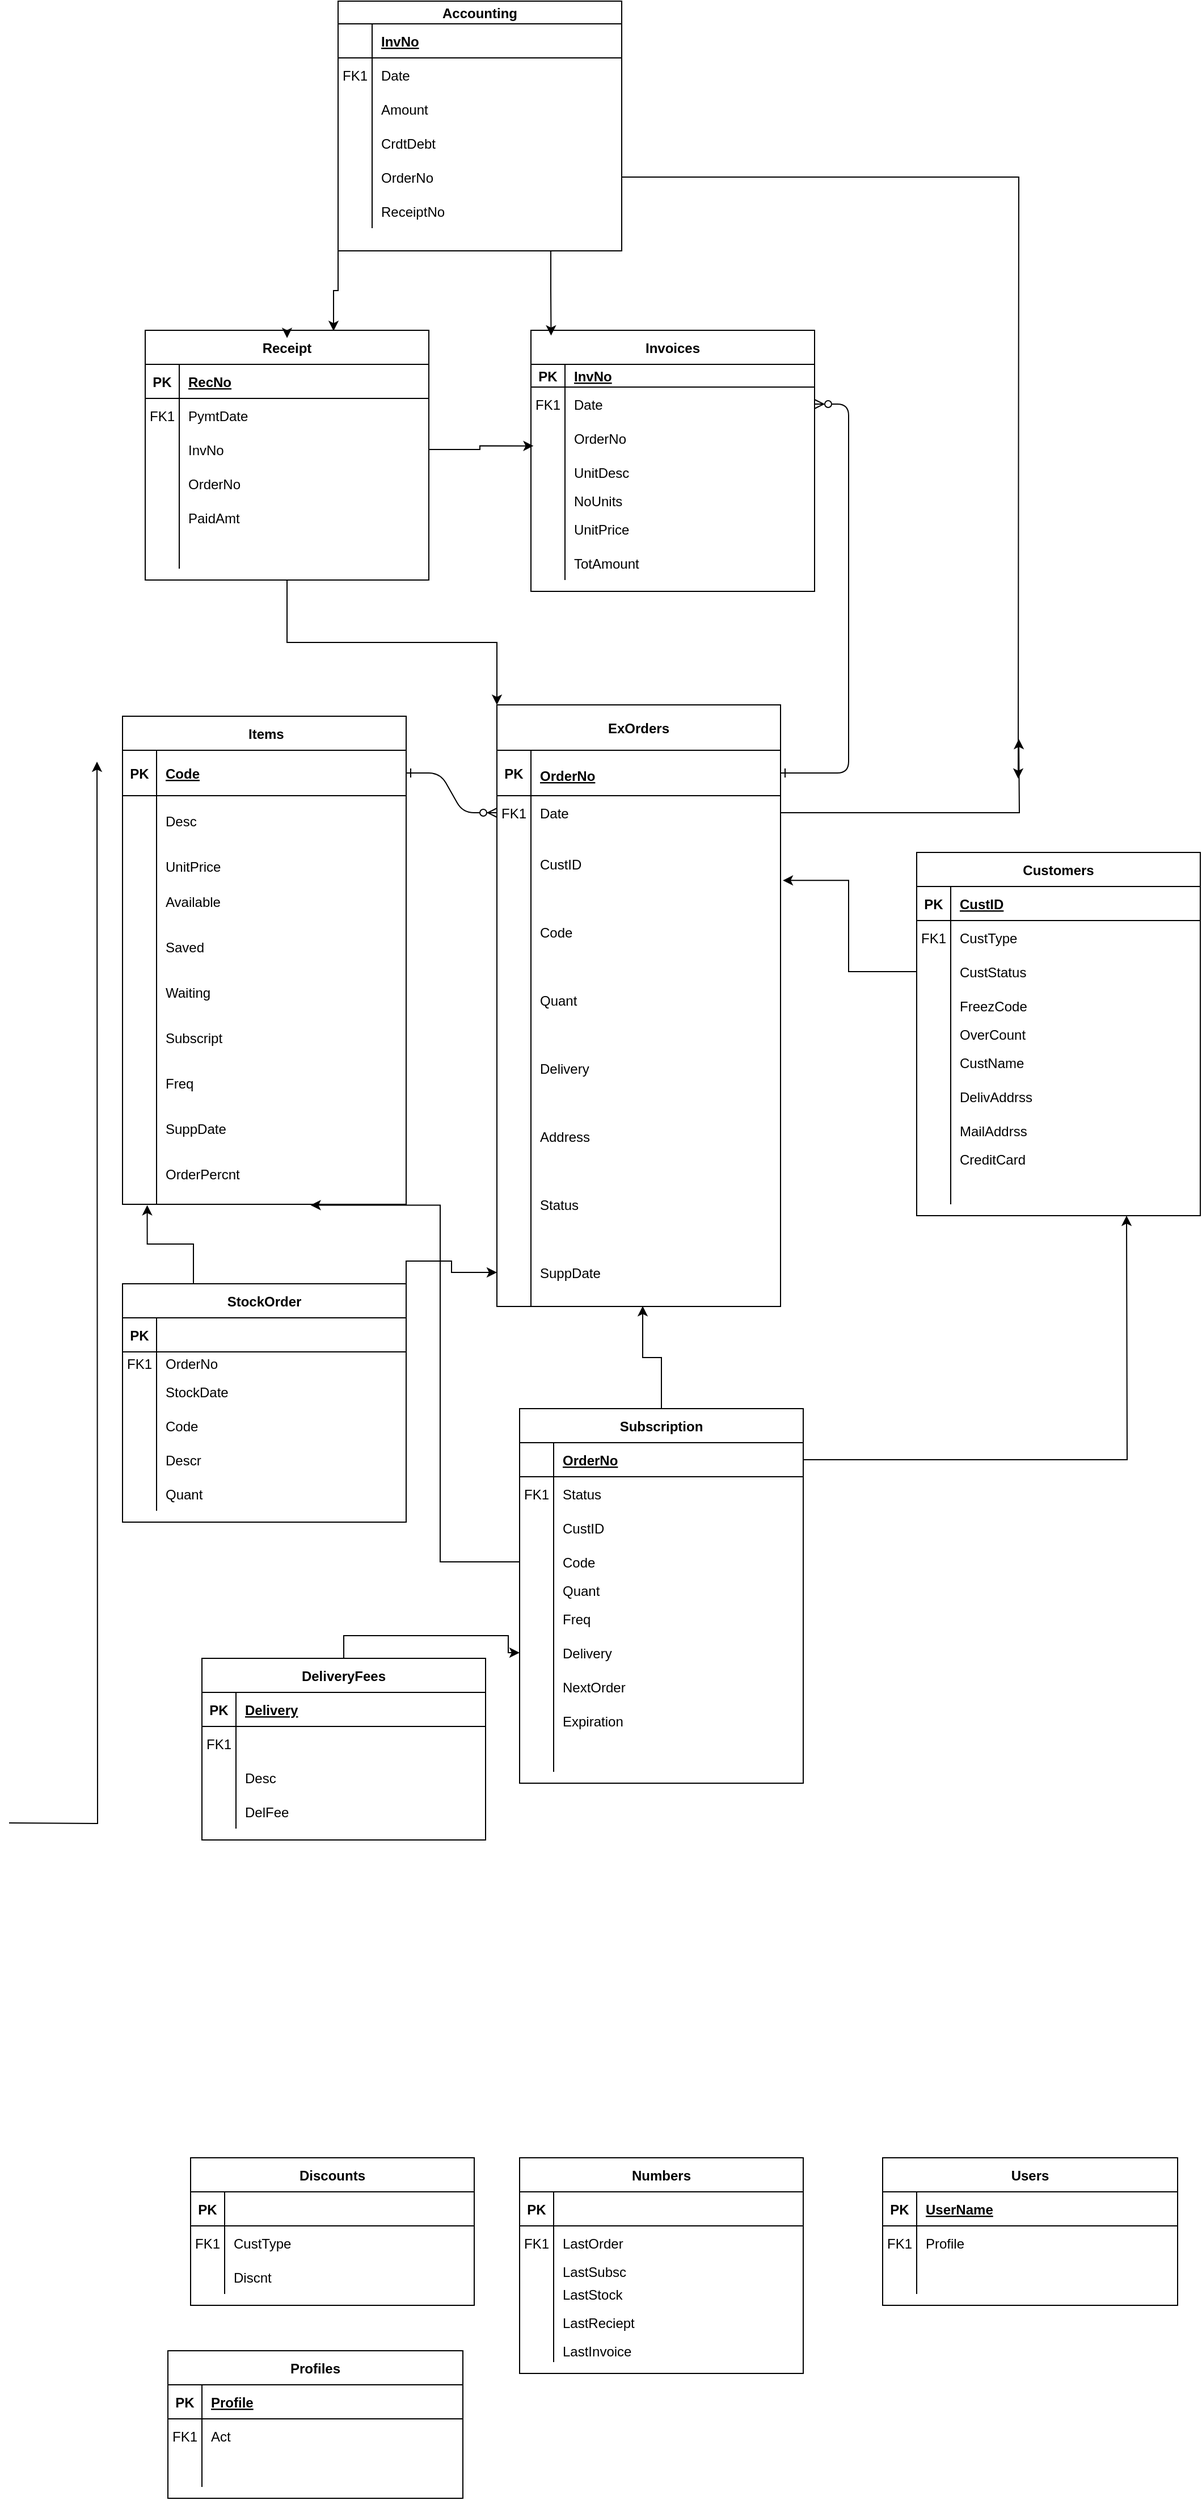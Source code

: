 <mxfile version="24.7.8">
  <diagram id="R2lEEEUBdFMjLlhIrx00" name="Page-1">
    <mxGraphModel dx="3017" dy="2911" grid="1" gridSize="10" guides="1" tooltips="1" connect="1" arrows="1" fold="1" page="1" pageScale="1" pageWidth="850" pageHeight="1100" math="0" shadow="0" extFonts="Permanent Marker^https://fonts.googleapis.com/css?family=Permanent+Marker">
      <root>
        <mxCell id="0" />
        <mxCell id="1" parent="0" />
        <mxCell id="C-vyLk0tnHw3VtMMgP7b-1" value="" style="edgeStyle=entityRelationEdgeStyle;endArrow=ERzeroToMany;startArrow=ERone;endFill=1;startFill=0;" parent="1" source="C-vyLk0tnHw3VtMMgP7b-24" target="C-vyLk0tnHw3VtMMgP7b-6" edge="1">
          <mxGeometry width="100" height="100" relative="1" as="geometry">
            <mxPoint x="340" y="720" as="sourcePoint" />
            <mxPoint x="440" y="620" as="targetPoint" />
          </mxGeometry>
        </mxCell>
        <mxCell id="C-vyLk0tnHw3VtMMgP7b-12" value="" style="edgeStyle=entityRelationEdgeStyle;endArrow=ERzeroToMany;startArrow=ERone;endFill=1;startFill=0;" parent="1" source="C-vyLk0tnHw3VtMMgP7b-3" target="C-vyLk0tnHw3VtMMgP7b-17" edge="1">
          <mxGeometry width="100" height="100" relative="1" as="geometry">
            <mxPoint x="400" y="180" as="sourcePoint" />
            <mxPoint x="460" y="205" as="targetPoint" />
          </mxGeometry>
        </mxCell>
        <mxCell id="C-vyLk0tnHw3VtMMgP7b-2" value="ExOrders" style="shape=table;startSize=40;container=1;collapsible=1;childLayout=tableLayout;fixedRows=1;rowLines=0;fontStyle=1;align=center;resizeLast=1;" parent="1" vertex="1">
          <mxGeometry x="240" width="250" height="530" as="geometry" />
        </mxCell>
        <mxCell id="C-vyLk0tnHw3VtMMgP7b-3" value="" style="shape=partialRectangle;collapsible=0;dropTarget=0;pointerEvents=0;fillColor=none;points=[[0,0.5],[1,0.5]];portConstraint=eastwest;top=0;left=0;right=0;bottom=1;" parent="C-vyLk0tnHw3VtMMgP7b-2" vertex="1">
          <mxGeometry y="40" width="250" height="40" as="geometry" />
        </mxCell>
        <mxCell id="C-vyLk0tnHw3VtMMgP7b-4" value="PK" style="shape=partialRectangle;overflow=hidden;connectable=0;fillColor=none;top=0;left=0;bottom=0;right=0;fontStyle=1;" parent="C-vyLk0tnHw3VtMMgP7b-3" vertex="1">
          <mxGeometry width="30" height="40" as="geometry">
            <mxRectangle width="30" height="40" as="alternateBounds" />
          </mxGeometry>
        </mxCell>
        <mxCell id="C-vyLk0tnHw3VtMMgP7b-5" value="&#xa;OrderNo&#xa;&#xa;" style="shape=partialRectangle;overflow=hidden;connectable=0;fillColor=none;top=0;left=0;bottom=0;right=0;align=left;spacingLeft=6;fontStyle=5;" parent="C-vyLk0tnHw3VtMMgP7b-3" vertex="1">
          <mxGeometry x="30" width="220" height="40" as="geometry">
            <mxRectangle width="220" height="40" as="alternateBounds" />
          </mxGeometry>
        </mxCell>
        <mxCell id="C-vyLk0tnHw3VtMMgP7b-6" value="" style="shape=partialRectangle;collapsible=0;dropTarget=0;pointerEvents=0;fillColor=none;points=[[0,0.5],[1,0.5]];portConstraint=eastwest;top=0;left=0;right=0;bottom=0;" parent="C-vyLk0tnHw3VtMMgP7b-2" vertex="1">
          <mxGeometry y="80" width="250" height="30" as="geometry" />
        </mxCell>
        <mxCell id="C-vyLk0tnHw3VtMMgP7b-7" value="FK1" style="shape=partialRectangle;overflow=hidden;connectable=0;fillColor=none;top=0;left=0;bottom=0;right=0;" parent="C-vyLk0tnHw3VtMMgP7b-6" vertex="1">
          <mxGeometry width="30" height="30" as="geometry">
            <mxRectangle width="30" height="30" as="alternateBounds" />
          </mxGeometry>
        </mxCell>
        <mxCell id="C-vyLk0tnHw3VtMMgP7b-8" value="Date" style="shape=partialRectangle;overflow=hidden;connectable=0;fillColor=none;top=0;left=0;bottom=0;right=0;align=left;spacingLeft=6;" parent="C-vyLk0tnHw3VtMMgP7b-6" vertex="1">
          <mxGeometry x="30" width="220" height="30" as="geometry">
            <mxRectangle width="220" height="30" as="alternateBounds" />
          </mxGeometry>
        </mxCell>
        <mxCell id="C-vyLk0tnHw3VtMMgP7b-9" value="" style="shape=partialRectangle;collapsible=0;dropTarget=0;pointerEvents=0;fillColor=none;points=[[0,0.5],[1,0.5]];portConstraint=eastwest;top=0;left=0;right=0;bottom=0;" parent="C-vyLk0tnHw3VtMMgP7b-2" vertex="1">
          <mxGeometry y="110" width="250" height="60" as="geometry" />
        </mxCell>
        <mxCell id="C-vyLk0tnHw3VtMMgP7b-10" value="" style="shape=partialRectangle;overflow=hidden;connectable=0;fillColor=none;top=0;left=0;bottom=0;right=0;" parent="C-vyLk0tnHw3VtMMgP7b-9" vertex="1">
          <mxGeometry width="30" height="60" as="geometry">
            <mxRectangle width="30" height="60" as="alternateBounds" />
          </mxGeometry>
        </mxCell>
        <mxCell id="C-vyLk0tnHw3VtMMgP7b-11" value="CustID" style="shape=partialRectangle;overflow=hidden;connectable=0;fillColor=none;top=0;left=0;bottom=0;right=0;align=left;spacingLeft=6;" parent="C-vyLk0tnHw3VtMMgP7b-9" vertex="1">
          <mxGeometry x="30" width="220" height="60" as="geometry">
            <mxRectangle width="220" height="60" as="alternateBounds" />
          </mxGeometry>
        </mxCell>
        <mxCell id="kUs9o0qQsqMF6XPeUbmA-54" value="" style="shape=partialRectangle;collapsible=0;dropTarget=0;pointerEvents=0;fillColor=none;points=[[0,0.5],[1,0.5]];portConstraint=eastwest;top=0;left=0;right=0;bottom=0;" parent="C-vyLk0tnHw3VtMMgP7b-2" vertex="1">
          <mxGeometry y="170" width="250" height="60" as="geometry" />
        </mxCell>
        <mxCell id="kUs9o0qQsqMF6XPeUbmA-55" value="" style="shape=partialRectangle;overflow=hidden;connectable=0;fillColor=none;top=0;left=0;bottom=0;right=0;" parent="kUs9o0qQsqMF6XPeUbmA-54" vertex="1">
          <mxGeometry width="30" height="60" as="geometry">
            <mxRectangle width="30" height="60" as="alternateBounds" />
          </mxGeometry>
        </mxCell>
        <mxCell id="kUs9o0qQsqMF6XPeUbmA-56" value="Code" style="shape=partialRectangle;overflow=hidden;connectable=0;fillColor=none;top=0;left=0;bottom=0;right=0;align=left;spacingLeft=6;" parent="kUs9o0qQsqMF6XPeUbmA-54" vertex="1">
          <mxGeometry x="30" width="220" height="60" as="geometry">
            <mxRectangle width="220" height="60" as="alternateBounds" />
          </mxGeometry>
        </mxCell>
        <mxCell id="kUs9o0qQsqMF6XPeUbmA-57" value="" style="shape=partialRectangle;collapsible=0;dropTarget=0;pointerEvents=0;fillColor=none;points=[[0,0.5],[1,0.5]];portConstraint=eastwest;top=0;left=0;right=0;bottom=0;" parent="C-vyLk0tnHw3VtMMgP7b-2" vertex="1">
          <mxGeometry y="230" width="250" height="60" as="geometry" />
        </mxCell>
        <mxCell id="kUs9o0qQsqMF6XPeUbmA-58" value="" style="shape=partialRectangle;overflow=hidden;connectable=0;fillColor=none;top=0;left=0;bottom=0;right=0;" parent="kUs9o0qQsqMF6XPeUbmA-57" vertex="1">
          <mxGeometry width="30" height="60" as="geometry">
            <mxRectangle width="30" height="60" as="alternateBounds" />
          </mxGeometry>
        </mxCell>
        <mxCell id="kUs9o0qQsqMF6XPeUbmA-59" value="Quant" style="shape=partialRectangle;overflow=hidden;connectable=0;fillColor=none;top=0;left=0;bottom=0;right=0;align=left;spacingLeft=6;" parent="kUs9o0qQsqMF6XPeUbmA-57" vertex="1">
          <mxGeometry x="30" width="220" height="60" as="geometry">
            <mxRectangle width="220" height="60" as="alternateBounds" />
          </mxGeometry>
        </mxCell>
        <mxCell id="kUs9o0qQsqMF6XPeUbmA-60" value="" style="shape=partialRectangle;collapsible=0;dropTarget=0;pointerEvents=0;fillColor=none;points=[[0,0.5],[1,0.5]];portConstraint=eastwest;top=0;left=0;right=0;bottom=0;" parent="C-vyLk0tnHw3VtMMgP7b-2" vertex="1">
          <mxGeometry y="290" width="250" height="60" as="geometry" />
        </mxCell>
        <mxCell id="kUs9o0qQsqMF6XPeUbmA-61" value="" style="shape=partialRectangle;overflow=hidden;connectable=0;fillColor=none;top=0;left=0;bottom=0;right=0;" parent="kUs9o0qQsqMF6XPeUbmA-60" vertex="1">
          <mxGeometry width="30" height="60" as="geometry">
            <mxRectangle width="30" height="60" as="alternateBounds" />
          </mxGeometry>
        </mxCell>
        <mxCell id="kUs9o0qQsqMF6XPeUbmA-62" value="Delivery" style="shape=partialRectangle;overflow=hidden;connectable=0;fillColor=none;top=0;left=0;bottom=0;right=0;align=left;spacingLeft=6;" parent="kUs9o0qQsqMF6XPeUbmA-60" vertex="1">
          <mxGeometry x="30" width="220" height="60" as="geometry">
            <mxRectangle width="220" height="60" as="alternateBounds" />
          </mxGeometry>
        </mxCell>
        <mxCell id="kUs9o0qQsqMF6XPeUbmA-63" value="" style="shape=partialRectangle;collapsible=0;dropTarget=0;pointerEvents=0;fillColor=none;points=[[0,0.5],[1,0.5]];portConstraint=eastwest;top=0;left=0;right=0;bottom=0;" parent="C-vyLk0tnHw3VtMMgP7b-2" vertex="1">
          <mxGeometry y="350" width="250" height="60" as="geometry" />
        </mxCell>
        <mxCell id="kUs9o0qQsqMF6XPeUbmA-64" value="" style="shape=partialRectangle;overflow=hidden;connectable=0;fillColor=none;top=0;left=0;bottom=0;right=0;" parent="kUs9o0qQsqMF6XPeUbmA-63" vertex="1">
          <mxGeometry width="30" height="60" as="geometry">
            <mxRectangle width="30" height="60" as="alternateBounds" />
          </mxGeometry>
        </mxCell>
        <mxCell id="kUs9o0qQsqMF6XPeUbmA-65" value="Address" style="shape=partialRectangle;overflow=hidden;connectable=0;fillColor=none;top=0;left=0;bottom=0;right=0;align=left;spacingLeft=6;" parent="kUs9o0qQsqMF6XPeUbmA-63" vertex="1">
          <mxGeometry x="30" width="220" height="60" as="geometry">
            <mxRectangle width="220" height="60" as="alternateBounds" />
          </mxGeometry>
        </mxCell>
        <mxCell id="kUs9o0qQsqMF6XPeUbmA-66" value="" style="shape=partialRectangle;collapsible=0;dropTarget=0;pointerEvents=0;fillColor=none;points=[[0,0.5],[1,0.5]];portConstraint=eastwest;top=0;left=0;right=0;bottom=0;" parent="C-vyLk0tnHw3VtMMgP7b-2" vertex="1">
          <mxGeometry y="410" width="250" height="60" as="geometry" />
        </mxCell>
        <mxCell id="kUs9o0qQsqMF6XPeUbmA-67" value="" style="shape=partialRectangle;overflow=hidden;connectable=0;fillColor=none;top=0;left=0;bottom=0;right=0;" parent="kUs9o0qQsqMF6XPeUbmA-66" vertex="1">
          <mxGeometry width="30" height="60" as="geometry">
            <mxRectangle width="30" height="60" as="alternateBounds" />
          </mxGeometry>
        </mxCell>
        <mxCell id="kUs9o0qQsqMF6XPeUbmA-68" value="Status" style="shape=partialRectangle;overflow=hidden;connectable=0;fillColor=none;top=0;left=0;bottom=0;right=0;align=left;spacingLeft=6;" parent="kUs9o0qQsqMF6XPeUbmA-66" vertex="1">
          <mxGeometry x="30" width="220" height="60" as="geometry">
            <mxRectangle width="220" height="60" as="alternateBounds" />
          </mxGeometry>
        </mxCell>
        <mxCell id="kUs9o0qQsqMF6XPeUbmA-69" value="" style="shape=partialRectangle;collapsible=0;dropTarget=0;pointerEvents=0;fillColor=none;points=[[0,0.5],[1,0.5]];portConstraint=eastwest;top=0;left=0;right=0;bottom=0;" parent="C-vyLk0tnHw3VtMMgP7b-2" vertex="1">
          <mxGeometry y="470" width="250" height="60" as="geometry" />
        </mxCell>
        <mxCell id="kUs9o0qQsqMF6XPeUbmA-70" value="" style="shape=partialRectangle;overflow=hidden;connectable=0;fillColor=none;top=0;left=0;bottom=0;right=0;" parent="kUs9o0qQsqMF6XPeUbmA-69" vertex="1">
          <mxGeometry width="30" height="60" as="geometry">
            <mxRectangle width="30" height="60" as="alternateBounds" />
          </mxGeometry>
        </mxCell>
        <mxCell id="kUs9o0qQsqMF6XPeUbmA-71" value="SuppDate" style="shape=partialRectangle;overflow=hidden;connectable=0;fillColor=none;top=0;left=0;bottom=0;right=0;align=left;spacingLeft=6;" parent="kUs9o0qQsqMF6XPeUbmA-69" vertex="1">
          <mxGeometry x="30" width="220" height="60" as="geometry">
            <mxRectangle width="220" height="60" as="alternateBounds" />
          </mxGeometry>
        </mxCell>
        <mxCell id="C-vyLk0tnHw3VtMMgP7b-13" value="Invoices" style="shape=table;startSize=30;container=1;collapsible=1;childLayout=tableLayout;fixedRows=1;rowLines=0;fontStyle=1;align=center;resizeLast=1;" parent="1" vertex="1">
          <mxGeometry x="270" y="-330" width="250" height="230" as="geometry" />
        </mxCell>
        <mxCell id="C-vyLk0tnHw3VtMMgP7b-14" value="" style="shape=partialRectangle;collapsible=0;dropTarget=0;pointerEvents=0;fillColor=none;points=[[0,0.5],[1,0.5]];portConstraint=eastwest;top=0;left=0;right=0;bottom=1;" parent="C-vyLk0tnHw3VtMMgP7b-13" vertex="1">
          <mxGeometry y="30" width="250" height="20" as="geometry" />
        </mxCell>
        <mxCell id="C-vyLk0tnHw3VtMMgP7b-15" value="PK" style="shape=partialRectangle;overflow=hidden;connectable=0;fillColor=none;top=0;left=0;bottom=0;right=0;fontStyle=1;" parent="C-vyLk0tnHw3VtMMgP7b-14" vertex="1">
          <mxGeometry width="30" height="20" as="geometry">
            <mxRectangle width="30" height="20" as="alternateBounds" />
          </mxGeometry>
        </mxCell>
        <mxCell id="C-vyLk0tnHw3VtMMgP7b-16" value="InvNo " style="shape=partialRectangle;overflow=hidden;connectable=0;fillColor=none;top=0;left=0;bottom=0;right=0;align=left;spacingLeft=6;fontStyle=5;" parent="C-vyLk0tnHw3VtMMgP7b-14" vertex="1">
          <mxGeometry x="30" width="220" height="20" as="geometry">
            <mxRectangle width="220" height="20" as="alternateBounds" />
          </mxGeometry>
        </mxCell>
        <mxCell id="C-vyLk0tnHw3VtMMgP7b-17" value="" style="shape=partialRectangle;collapsible=0;dropTarget=0;pointerEvents=0;fillColor=none;points=[[0,0.5],[1,0.5]];portConstraint=eastwest;top=0;left=0;right=0;bottom=0;" parent="C-vyLk0tnHw3VtMMgP7b-13" vertex="1">
          <mxGeometry y="50" width="250" height="30" as="geometry" />
        </mxCell>
        <mxCell id="C-vyLk0tnHw3VtMMgP7b-18" value="FK1" style="shape=partialRectangle;overflow=hidden;connectable=0;fillColor=none;top=0;left=0;bottom=0;right=0;" parent="C-vyLk0tnHw3VtMMgP7b-17" vertex="1">
          <mxGeometry width="30" height="30" as="geometry">
            <mxRectangle width="30" height="30" as="alternateBounds" />
          </mxGeometry>
        </mxCell>
        <mxCell id="C-vyLk0tnHw3VtMMgP7b-19" value="Date" style="shape=partialRectangle;overflow=hidden;connectable=0;fillColor=none;top=0;left=0;bottom=0;right=0;align=left;spacingLeft=6;" parent="C-vyLk0tnHw3VtMMgP7b-17" vertex="1">
          <mxGeometry x="30" width="220" height="30" as="geometry">
            <mxRectangle width="220" height="30" as="alternateBounds" />
          </mxGeometry>
        </mxCell>
        <mxCell id="C-vyLk0tnHw3VtMMgP7b-20" value="" style="shape=partialRectangle;collapsible=0;dropTarget=0;pointerEvents=0;fillColor=none;points=[[0,0.5],[1,0.5]];portConstraint=eastwest;top=0;left=0;right=0;bottom=0;" parent="C-vyLk0tnHw3VtMMgP7b-13" vertex="1">
          <mxGeometry y="80" width="250" height="30" as="geometry" />
        </mxCell>
        <mxCell id="C-vyLk0tnHw3VtMMgP7b-21" value="" style="shape=partialRectangle;overflow=hidden;connectable=0;fillColor=none;top=0;left=0;bottom=0;right=0;" parent="C-vyLk0tnHw3VtMMgP7b-20" vertex="1">
          <mxGeometry width="30" height="30" as="geometry">
            <mxRectangle width="30" height="30" as="alternateBounds" />
          </mxGeometry>
        </mxCell>
        <mxCell id="C-vyLk0tnHw3VtMMgP7b-22" value="OrderNo" style="shape=partialRectangle;overflow=hidden;connectable=0;fillColor=none;top=0;left=0;bottom=0;right=0;align=left;spacingLeft=6;" parent="C-vyLk0tnHw3VtMMgP7b-20" vertex="1">
          <mxGeometry x="30" width="220" height="30" as="geometry">
            <mxRectangle width="220" height="30" as="alternateBounds" />
          </mxGeometry>
        </mxCell>
        <mxCell id="kUs9o0qQsqMF6XPeUbmA-72" value="" style="shape=partialRectangle;collapsible=0;dropTarget=0;pointerEvents=0;fillColor=none;points=[[0,0.5],[1,0.5]];portConstraint=eastwest;top=0;left=0;right=0;bottom=0;" parent="C-vyLk0tnHw3VtMMgP7b-13" vertex="1">
          <mxGeometry y="110" width="250" height="30" as="geometry" />
        </mxCell>
        <mxCell id="kUs9o0qQsqMF6XPeUbmA-73" value="" style="shape=partialRectangle;overflow=hidden;connectable=0;fillColor=none;top=0;left=0;bottom=0;right=0;" parent="kUs9o0qQsqMF6XPeUbmA-72" vertex="1">
          <mxGeometry width="30" height="30" as="geometry">
            <mxRectangle width="30" height="30" as="alternateBounds" />
          </mxGeometry>
        </mxCell>
        <mxCell id="kUs9o0qQsqMF6XPeUbmA-74" value="UnitDesc" style="shape=partialRectangle;overflow=hidden;connectable=0;fillColor=none;top=0;left=0;bottom=0;right=0;align=left;spacingLeft=6;" parent="kUs9o0qQsqMF6XPeUbmA-72" vertex="1">
          <mxGeometry x="30" width="220" height="30" as="geometry">
            <mxRectangle width="220" height="30" as="alternateBounds" />
          </mxGeometry>
        </mxCell>
        <mxCell id="kUs9o0qQsqMF6XPeUbmA-75" value="" style="shape=partialRectangle;collapsible=0;dropTarget=0;pointerEvents=0;fillColor=none;points=[[0,0.5],[1,0.5]];portConstraint=eastwest;top=0;left=0;right=0;bottom=0;" parent="C-vyLk0tnHw3VtMMgP7b-13" vertex="1">
          <mxGeometry y="140" width="250" height="20" as="geometry" />
        </mxCell>
        <mxCell id="kUs9o0qQsqMF6XPeUbmA-76" value="" style="shape=partialRectangle;overflow=hidden;connectable=0;fillColor=none;top=0;left=0;bottom=0;right=0;" parent="kUs9o0qQsqMF6XPeUbmA-75" vertex="1">
          <mxGeometry width="30" height="20" as="geometry">
            <mxRectangle width="30" height="20" as="alternateBounds" />
          </mxGeometry>
        </mxCell>
        <mxCell id="kUs9o0qQsqMF6XPeUbmA-77" value="NoUnits" style="shape=partialRectangle;overflow=hidden;connectable=0;fillColor=none;top=0;left=0;bottom=0;right=0;align=left;spacingLeft=6;" parent="kUs9o0qQsqMF6XPeUbmA-75" vertex="1">
          <mxGeometry x="30" width="220" height="20" as="geometry">
            <mxRectangle width="220" height="20" as="alternateBounds" />
          </mxGeometry>
        </mxCell>
        <mxCell id="kUs9o0qQsqMF6XPeUbmA-78" value="" style="shape=partialRectangle;collapsible=0;dropTarget=0;pointerEvents=0;fillColor=none;points=[[0,0.5],[1,0.5]];portConstraint=eastwest;top=0;left=0;right=0;bottom=0;" parent="C-vyLk0tnHw3VtMMgP7b-13" vertex="1">
          <mxGeometry y="160" width="250" height="30" as="geometry" />
        </mxCell>
        <mxCell id="kUs9o0qQsqMF6XPeUbmA-79" value="" style="shape=partialRectangle;overflow=hidden;connectable=0;fillColor=none;top=0;left=0;bottom=0;right=0;" parent="kUs9o0qQsqMF6XPeUbmA-78" vertex="1">
          <mxGeometry width="30" height="30" as="geometry">
            <mxRectangle width="30" height="30" as="alternateBounds" />
          </mxGeometry>
        </mxCell>
        <mxCell id="kUs9o0qQsqMF6XPeUbmA-80" value="UnitPrice" style="shape=partialRectangle;overflow=hidden;connectable=0;fillColor=none;top=0;left=0;bottom=0;right=0;align=left;spacingLeft=6;" parent="kUs9o0qQsqMF6XPeUbmA-78" vertex="1">
          <mxGeometry x="30" width="220" height="30" as="geometry">
            <mxRectangle width="220" height="30" as="alternateBounds" />
          </mxGeometry>
        </mxCell>
        <mxCell id="kUs9o0qQsqMF6XPeUbmA-81" value="" style="shape=partialRectangle;collapsible=0;dropTarget=0;pointerEvents=0;fillColor=none;points=[[0,0.5],[1,0.5]];portConstraint=eastwest;top=0;left=0;right=0;bottom=0;" parent="C-vyLk0tnHw3VtMMgP7b-13" vertex="1">
          <mxGeometry y="190" width="250" height="30" as="geometry" />
        </mxCell>
        <mxCell id="kUs9o0qQsqMF6XPeUbmA-82" value="" style="shape=partialRectangle;overflow=hidden;connectable=0;fillColor=none;top=0;left=0;bottom=0;right=0;" parent="kUs9o0qQsqMF6XPeUbmA-81" vertex="1">
          <mxGeometry width="30" height="30" as="geometry">
            <mxRectangle width="30" height="30" as="alternateBounds" />
          </mxGeometry>
        </mxCell>
        <mxCell id="kUs9o0qQsqMF6XPeUbmA-83" value="TotAmount" style="shape=partialRectangle;overflow=hidden;connectable=0;fillColor=none;top=0;left=0;bottom=0;right=0;align=left;spacingLeft=6;" parent="kUs9o0qQsqMF6XPeUbmA-81" vertex="1">
          <mxGeometry x="30" width="220" height="30" as="geometry">
            <mxRectangle width="220" height="30" as="alternateBounds" />
          </mxGeometry>
        </mxCell>
        <mxCell id="C-vyLk0tnHw3VtMMgP7b-23" value=" Items" style="shape=table;startSize=30;container=1;collapsible=1;childLayout=tableLayout;fixedRows=1;rowLines=0;fontStyle=1;align=center;resizeLast=1;" parent="1" vertex="1">
          <mxGeometry x="-90" y="10" width="250" height="430" as="geometry" />
        </mxCell>
        <mxCell id="C-vyLk0tnHw3VtMMgP7b-24" value="" style="shape=partialRectangle;collapsible=0;dropTarget=0;pointerEvents=0;fillColor=none;points=[[0,0.5],[1,0.5]];portConstraint=eastwest;top=0;left=0;right=0;bottom=1;" parent="C-vyLk0tnHw3VtMMgP7b-23" vertex="1">
          <mxGeometry y="30" width="250" height="40" as="geometry" />
        </mxCell>
        <mxCell id="C-vyLk0tnHw3VtMMgP7b-25" value="PK" style="shape=partialRectangle;overflow=hidden;connectable=0;fillColor=none;top=0;left=0;bottom=0;right=0;fontStyle=1;" parent="C-vyLk0tnHw3VtMMgP7b-24" vertex="1">
          <mxGeometry width="30" height="40" as="geometry">
            <mxRectangle width="30" height="40" as="alternateBounds" />
          </mxGeometry>
        </mxCell>
        <mxCell id="C-vyLk0tnHw3VtMMgP7b-26" value="Code" style="shape=partialRectangle;overflow=hidden;connectable=0;fillColor=none;top=0;left=0;bottom=0;right=0;align=left;spacingLeft=6;fontStyle=5;" parent="C-vyLk0tnHw3VtMMgP7b-24" vertex="1">
          <mxGeometry x="30" width="220" height="40" as="geometry">
            <mxRectangle width="220" height="40" as="alternateBounds" />
          </mxGeometry>
        </mxCell>
        <mxCell id="C-vyLk0tnHw3VtMMgP7b-27" value="" style="shape=partialRectangle;collapsible=0;dropTarget=0;pointerEvents=0;fillColor=none;points=[[0,0.5],[1,0.5]];portConstraint=eastwest;top=0;left=0;right=0;bottom=0;" parent="C-vyLk0tnHw3VtMMgP7b-23" vertex="1">
          <mxGeometry y="70" width="250" height="40" as="geometry" />
        </mxCell>
        <mxCell id="C-vyLk0tnHw3VtMMgP7b-28" value="" style="shape=partialRectangle;overflow=hidden;connectable=0;fillColor=none;top=0;left=0;bottom=0;right=0;" parent="C-vyLk0tnHw3VtMMgP7b-27" vertex="1">
          <mxGeometry width="30" height="40" as="geometry">
            <mxRectangle width="30" height="40" as="alternateBounds" />
          </mxGeometry>
        </mxCell>
        <mxCell id="C-vyLk0tnHw3VtMMgP7b-29" value="&#xa;Desc&#xa;&#xa;" style="shape=partialRectangle;overflow=hidden;connectable=0;fillColor=none;top=0;left=0;bottom=0;right=0;align=left;spacingLeft=6;" parent="C-vyLk0tnHw3VtMMgP7b-27" vertex="1">
          <mxGeometry x="30" width="220" height="40" as="geometry">
            <mxRectangle width="220" height="40" as="alternateBounds" />
          </mxGeometry>
        </mxCell>
        <mxCell id="kUs9o0qQsqMF6XPeUbmA-27" value="" style="shape=partialRectangle;collapsible=0;dropTarget=0;pointerEvents=0;fillColor=none;points=[[0,0.5],[1,0.5]];portConstraint=eastwest;top=0;left=0;right=0;bottom=0;" parent="C-vyLk0tnHw3VtMMgP7b-23" vertex="1">
          <mxGeometry y="110" width="250" height="40" as="geometry" />
        </mxCell>
        <mxCell id="kUs9o0qQsqMF6XPeUbmA-28" value="" style="shape=partialRectangle;overflow=hidden;connectable=0;fillColor=none;top=0;left=0;bottom=0;right=0;" parent="kUs9o0qQsqMF6XPeUbmA-27" vertex="1">
          <mxGeometry width="30" height="40" as="geometry">
            <mxRectangle width="30" height="40" as="alternateBounds" />
          </mxGeometry>
        </mxCell>
        <mxCell id="kUs9o0qQsqMF6XPeUbmA-29" value="&#xa;UnitPrice&#xa;&#xa;" style="shape=partialRectangle;overflow=hidden;connectable=0;fillColor=none;top=0;left=0;bottom=0;right=0;align=left;spacingLeft=6;" parent="kUs9o0qQsqMF6XPeUbmA-27" vertex="1">
          <mxGeometry x="30" width="220" height="40" as="geometry">
            <mxRectangle width="220" height="40" as="alternateBounds" />
          </mxGeometry>
        </mxCell>
        <mxCell id="kUs9o0qQsqMF6XPeUbmA-30" value="" style="shape=partialRectangle;collapsible=0;dropTarget=0;pointerEvents=0;fillColor=none;points=[[0,0.5],[1,0.5]];portConstraint=eastwest;top=0;left=0;right=0;bottom=0;" parent="C-vyLk0tnHw3VtMMgP7b-23" vertex="1">
          <mxGeometry y="150" width="250" height="40" as="geometry" />
        </mxCell>
        <mxCell id="kUs9o0qQsqMF6XPeUbmA-31" value="" style="shape=partialRectangle;overflow=hidden;connectable=0;fillColor=none;top=0;left=0;bottom=0;right=0;" parent="kUs9o0qQsqMF6XPeUbmA-30" vertex="1">
          <mxGeometry width="30" height="40" as="geometry">
            <mxRectangle width="30" height="40" as="alternateBounds" />
          </mxGeometry>
        </mxCell>
        <mxCell id="kUs9o0qQsqMF6XPeUbmA-32" value="Available&#xa;" style="shape=partialRectangle;overflow=hidden;connectable=0;fillColor=none;top=0;left=0;bottom=0;right=0;align=left;spacingLeft=6;" parent="kUs9o0qQsqMF6XPeUbmA-30" vertex="1">
          <mxGeometry x="30" width="220" height="40" as="geometry">
            <mxRectangle width="220" height="40" as="alternateBounds" />
          </mxGeometry>
        </mxCell>
        <mxCell id="kUs9o0qQsqMF6XPeUbmA-33" value="" style="shape=partialRectangle;collapsible=0;dropTarget=0;pointerEvents=0;fillColor=none;points=[[0,0.5],[1,0.5]];portConstraint=eastwest;top=0;left=0;right=0;bottom=0;" parent="C-vyLk0tnHw3VtMMgP7b-23" vertex="1">
          <mxGeometry y="190" width="250" height="40" as="geometry" />
        </mxCell>
        <mxCell id="kUs9o0qQsqMF6XPeUbmA-34" value="" style="shape=partialRectangle;overflow=hidden;connectable=0;fillColor=none;top=0;left=0;bottom=0;right=0;" parent="kUs9o0qQsqMF6XPeUbmA-33" vertex="1">
          <mxGeometry width="30" height="40" as="geometry">
            <mxRectangle width="30" height="40" as="alternateBounds" />
          </mxGeometry>
        </mxCell>
        <mxCell id="kUs9o0qQsqMF6XPeUbmA-35" value="Saved&#xa;" style="shape=partialRectangle;overflow=hidden;connectable=0;fillColor=none;top=0;left=0;bottom=0;right=0;align=left;spacingLeft=6;" parent="kUs9o0qQsqMF6XPeUbmA-33" vertex="1">
          <mxGeometry x="30" width="220" height="40" as="geometry">
            <mxRectangle width="220" height="40" as="alternateBounds" />
          </mxGeometry>
        </mxCell>
        <mxCell id="kUs9o0qQsqMF6XPeUbmA-36" value="" style="shape=partialRectangle;collapsible=0;dropTarget=0;pointerEvents=0;fillColor=none;points=[[0,0.5],[1,0.5]];portConstraint=eastwest;top=0;left=0;right=0;bottom=0;" parent="C-vyLk0tnHw3VtMMgP7b-23" vertex="1">
          <mxGeometry y="230" width="250" height="40" as="geometry" />
        </mxCell>
        <mxCell id="kUs9o0qQsqMF6XPeUbmA-37" value="" style="shape=partialRectangle;overflow=hidden;connectable=0;fillColor=none;top=0;left=0;bottom=0;right=0;" parent="kUs9o0qQsqMF6XPeUbmA-36" vertex="1">
          <mxGeometry width="30" height="40" as="geometry">
            <mxRectangle width="30" height="40" as="alternateBounds" />
          </mxGeometry>
        </mxCell>
        <mxCell id="kUs9o0qQsqMF6XPeUbmA-38" value="Waiting&#xa;" style="shape=partialRectangle;overflow=hidden;connectable=0;fillColor=none;top=0;left=0;bottom=0;right=0;align=left;spacingLeft=6;" parent="kUs9o0qQsqMF6XPeUbmA-36" vertex="1">
          <mxGeometry x="30" width="220" height="40" as="geometry">
            <mxRectangle width="220" height="40" as="alternateBounds" />
          </mxGeometry>
        </mxCell>
        <mxCell id="kUs9o0qQsqMF6XPeUbmA-39" value="" style="shape=partialRectangle;collapsible=0;dropTarget=0;pointerEvents=0;fillColor=none;points=[[0,0.5],[1,0.5]];portConstraint=eastwest;top=0;left=0;right=0;bottom=0;" parent="C-vyLk0tnHw3VtMMgP7b-23" vertex="1">
          <mxGeometry y="270" width="250" height="40" as="geometry" />
        </mxCell>
        <mxCell id="kUs9o0qQsqMF6XPeUbmA-40" value="" style="shape=partialRectangle;overflow=hidden;connectable=0;fillColor=none;top=0;left=0;bottom=0;right=0;" parent="kUs9o0qQsqMF6XPeUbmA-39" vertex="1">
          <mxGeometry width="30" height="40" as="geometry">
            <mxRectangle width="30" height="40" as="alternateBounds" />
          </mxGeometry>
        </mxCell>
        <mxCell id="kUs9o0qQsqMF6XPeUbmA-41" value="Subscript&#xa;" style="shape=partialRectangle;overflow=hidden;connectable=0;fillColor=none;top=0;left=0;bottom=0;right=0;align=left;spacingLeft=6;" parent="kUs9o0qQsqMF6XPeUbmA-39" vertex="1">
          <mxGeometry x="30" width="220" height="40" as="geometry">
            <mxRectangle width="220" height="40" as="alternateBounds" />
          </mxGeometry>
        </mxCell>
        <mxCell id="kUs9o0qQsqMF6XPeUbmA-42" value="" style="shape=partialRectangle;collapsible=0;dropTarget=0;pointerEvents=0;fillColor=none;points=[[0,0.5],[1,0.5]];portConstraint=eastwest;top=0;left=0;right=0;bottom=0;" parent="C-vyLk0tnHw3VtMMgP7b-23" vertex="1">
          <mxGeometry y="310" width="250" height="40" as="geometry" />
        </mxCell>
        <mxCell id="kUs9o0qQsqMF6XPeUbmA-43" value="" style="shape=partialRectangle;overflow=hidden;connectable=0;fillColor=none;top=0;left=0;bottom=0;right=0;" parent="kUs9o0qQsqMF6XPeUbmA-42" vertex="1">
          <mxGeometry width="30" height="40" as="geometry">
            <mxRectangle width="30" height="40" as="alternateBounds" />
          </mxGeometry>
        </mxCell>
        <mxCell id="kUs9o0qQsqMF6XPeUbmA-44" value="Freq&#xa;" style="shape=partialRectangle;overflow=hidden;connectable=0;fillColor=none;top=0;left=0;bottom=0;right=0;align=left;spacingLeft=6;" parent="kUs9o0qQsqMF6XPeUbmA-42" vertex="1">
          <mxGeometry x="30" width="220" height="40" as="geometry">
            <mxRectangle width="220" height="40" as="alternateBounds" />
          </mxGeometry>
        </mxCell>
        <mxCell id="kUs9o0qQsqMF6XPeUbmA-45" value="" style="shape=partialRectangle;collapsible=0;dropTarget=0;pointerEvents=0;fillColor=none;points=[[0,0.5],[1,0.5]];portConstraint=eastwest;top=0;left=0;right=0;bottom=0;" parent="C-vyLk0tnHw3VtMMgP7b-23" vertex="1">
          <mxGeometry y="350" width="250" height="40" as="geometry" />
        </mxCell>
        <mxCell id="kUs9o0qQsqMF6XPeUbmA-46" value="" style="shape=partialRectangle;overflow=hidden;connectable=0;fillColor=none;top=0;left=0;bottom=0;right=0;" parent="kUs9o0qQsqMF6XPeUbmA-45" vertex="1">
          <mxGeometry width="30" height="40" as="geometry">
            <mxRectangle width="30" height="40" as="alternateBounds" />
          </mxGeometry>
        </mxCell>
        <mxCell id="kUs9o0qQsqMF6XPeUbmA-47" value="SuppDate&#xa;" style="shape=partialRectangle;overflow=hidden;connectable=0;fillColor=none;top=0;left=0;bottom=0;right=0;align=left;spacingLeft=6;" parent="kUs9o0qQsqMF6XPeUbmA-45" vertex="1">
          <mxGeometry x="30" width="220" height="40" as="geometry">
            <mxRectangle width="220" height="40" as="alternateBounds" />
          </mxGeometry>
        </mxCell>
        <mxCell id="kUs9o0qQsqMF6XPeUbmA-48" value="" style="shape=partialRectangle;collapsible=0;dropTarget=0;pointerEvents=0;fillColor=none;points=[[0,0.5],[1,0.5]];portConstraint=eastwest;top=0;left=0;right=0;bottom=0;" parent="C-vyLk0tnHw3VtMMgP7b-23" vertex="1">
          <mxGeometry y="390" width="250" height="40" as="geometry" />
        </mxCell>
        <mxCell id="kUs9o0qQsqMF6XPeUbmA-49" value="" style="shape=partialRectangle;overflow=hidden;connectable=0;fillColor=none;top=0;left=0;bottom=0;right=0;" parent="kUs9o0qQsqMF6XPeUbmA-48" vertex="1">
          <mxGeometry width="30" height="40" as="geometry">
            <mxRectangle width="30" height="40" as="alternateBounds" />
          </mxGeometry>
        </mxCell>
        <mxCell id="kUs9o0qQsqMF6XPeUbmA-50" value="OrderPercnt&#xa;" style="shape=partialRectangle;overflow=hidden;connectable=0;fillColor=none;top=0;left=0;bottom=0;right=0;align=left;spacingLeft=6;" parent="kUs9o0qQsqMF6XPeUbmA-48" vertex="1">
          <mxGeometry x="30" width="220" height="40" as="geometry">
            <mxRectangle width="220" height="40" as="alternateBounds" />
          </mxGeometry>
        </mxCell>
        <mxCell id="kUs9o0qQsqMF6XPeUbmA-87" value="Subscription" style="shape=table;startSize=30;container=1;collapsible=1;childLayout=tableLayout;fixedRows=1;rowLines=0;fontStyle=1;align=center;resizeLast=1;" parent="1" vertex="1">
          <mxGeometry x="260" y="620" width="250" height="330" as="geometry" />
        </mxCell>
        <mxCell id="kUs9o0qQsqMF6XPeUbmA-88" value="" style="shape=partialRectangle;collapsible=0;dropTarget=0;pointerEvents=0;fillColor=none;points=[[0,0.5],[1,0.5]];portConstraint=eastwest;top=0;left=0;right=0;bottom=1;" parent="kUs9o0qQsqMF6XPeUbmA-87" vertex="1">
          <mxGeometry y="30" width="250" height="30" as="geometry" />
        </mxCell>
        <mxCell id="kUs9o0qQsqMF6XPeUbmA-89" value="" style="shape=partialRectangle;overflow=hidden;connectable=0;fillColor=none;top=0;left=0;bottom=0;right=0;fontStyle=1;" parent="kUs9o0qQsqMF6XPeUbmA-88" vertex="1">
          <mxGeometry width="30" height="30" as="geometry">
            <mxRectangle width="30" height="30" as="alternateBounds" />
          </mxGeometry>
        </mxCell>
        <mxCell id="kUs9o0qQsqMF6XPeUbmA-90" value="OrderNo" style="shape=partialRectangle;overflow=hidden;connectable=0;fillColor=none;top=0;left=0;bottom=0;right=0;align=left;spacingLeft=6;fontStyle=5;" parent="kUs9o0qQsqMF6XPeUbmA-88" vertex="1">
          <mxGeometry x="30" width="220" height="30" as="geometry">
            <mxRectangle width="220" height="30" as="alternateBounds" />
          </mxGeometry>
        </mxCell>
        <mxCell id="kUs9o0qQsqMF6XPeUbmA-91" value="" style="shape=partialRectangle;collapsible=0;dropTarget=0;pointerEvents=0;fillColor=none;points=[[0,0.5],[1,0.5]];portConstraint=eastwest;top=0;left=0;right=0;bottom=0;" parent="kUs9o0qQsqMF6XPeUbmA-87" vertex="1">
          <mxGeometry y="60" width="250" height="30" as="geometry" />
        </mxCell>
        <mxCell id="kUs9o0qQsqMF6XPeUbmA-92" value="FK1" style="shape=partialRectangle;overflow=hidden;connectable=0;fillColor=none;top=0;left=0;bottom=0;right=0;" parent="kUs9o0qQsqMF6XPeUbmA-91" vertex="1">
          <mxGeometry width="30" height="30" as="geometry">
            <mxRectangle width="30" height="30" as="alternateBounds" />
          </mxGeometry>
        </mxCell>
        <mxCell id="kUs9o0qQsqMF6XPeUbmA-93" value="Status" style="shape=partialRectangle;overflow=hidden;connectable=0;fillColor=none;top=0;left=0;bottom=0;right=0;align=left;spacingLeft=6;" parent="kUs9o0qQsqMF6XPeUbmA-91" vertex="1">
          <mxGeometry x="30" width="220" height="30" as="geometry">
            <mxRectangle width="220" height="30" as="alternateBounds" />
          </mxGeometry>
        </mxCell>
        <mxCell id="kUs9o0qQsqMF6XPeUbmA-94" value="" style="shape=partialRectangle;collapsible=0;dropTarget=0;pointerEvents=0;fillColor=none;points=[[0,0.5],[1,0.5]];portConstraint=eastwest;top=0;left=0;right=0;bottom=0;" parent="kUs9o0qQsqMF6XPeUbmA-87" vertex="1">
          <mxGeometry y="90" width="250" height="30" as="geometry" />
        </mxCell>
        <mxCell id="kUs9o0qQsqMF6XPeUbmA-95" value="" style="shape=partialRectangle;overflow=hidden;connectable=0;fillColor=none;top=0;left=0;bottom=0;right=0;" parent="kUs9o0qQsqMF6XPeUbmA-94" vertex="1">
          <mxGeometry width="30" height="30" as="geometry">
            <mxRectangle width="30" height="30" as="alternateBounds" />
          </mxGeometry>
        </mxCell>
        <mxCell id="kUs9o0qQsqMF6XPeUbmA-96" value="CustID" style="shape=partialRectangle;overflow=hidden;connectable=0;fillColor=none;top=0;left=0;bottom=0;right=0;align=left;spacingLeft=6;" parent="kUs9o0qQsqMF6XPeUbmA-94" vertex="1">
          <mxGeometry x="30" width="220" height="30" as="geometry">
            <mxRectangle width="220" height="30" as="alternateBounds" />
          </mxGeometry>
        </mxCell>
        <mxCell id="kUs9o0qQsqMF6XPeUbmA-97" value="" style="shape=partialRectangle;collapsible=0;dropTarget=0;pointerEvents=0;fillColor=none;points=[[0,0.5],[1,0.5]];portConstraint=eastwest;top=0;left=0;right=0;bottom=0;" parent="kUs9o0qQsqMF6XPeUbmA-87" vertex="1">
          <mxGeometry y="120" width="250" height="30" as="geometry" />
        </mxCell>
        <mxCell id="kUs9o0qQsqMF6XPeUbmA-98" value="" style="shape=partialRectangle;overflow=hidden;connectable=0;fillColor=none;top=0;left=0;bottom=0;right=0;" parent="kUs9o0qQsqMF6XPeUbmA-97" vertex="1">
          <mxGeometry width="30" height="30" as="geometry">
            <mxRectangle width="30" height="30" as="alternateBounds" />
          </mxGeometry>
        </mxCell>
        <mxCell id="kUs9o0qQsqMF6XPeUbmA-99" value="Code" style="shape=partialRectangle;overflow=hidden;connectable=0;fillColor=none;top=0;left=0;bottom=0;right=0;align=left;spacingLeft=6;" parent="kUs9o0qQsqMF6XPeUbmA-97" vertex="1">
          <mxGeometry x="30" width="220" height="30" as="geometry">
            <mxRectangle width="220" height="30" as="alternateBounds" />
          </mxGeometry>
        </mxCell>
        <mxCell id="kUs9o0qQsqMF6XPeUbmA-100" value="" style="shape=partialRectangle;collapsible=0;dropTarget=0;pointerEvents=0;fillColor=none;points=[[0,0.5],[1,0.5]];portConstraint=eastwest;top=0;left=0;right=0;bottom=0;" parent="kUs9o0qQsqMF6XPeUbmA-87" vertex="1">
          <mxGeometry y="150" width="250" height="20" as="geometry" />
        </mxCell>
        <mxCell id="kUs9o0qQsqMF6XPeUbmA-101" value="" style="shape=partialRectangle;overflow=hidden;connectable=0;fillColor=none;top=0;left=0;bottom=0;right=0;" parent="kUs9o0qQsqMF6XPeUbmA-100" vertex="1">
          <mxGeometry width="30" height="20" as="geometry">
            <mxRectangle width="30" height="20" as="alternateBounds" />
          </mxGeometry>
        </mxCell>
        <mxCell id="kUs9o0qQsqMF6XPeUbmA-102" value="Quant" style="shape=partialRectangle;overflow=hidden;connectable=0;fillColor=none;top=0;left=0;bottom=0;right=0;align=left;spacingLeft=6;" parent="kUs9o0qQsqMF6XPeUbmA-100" vertex="1">
          <mxGeometry x="30" width="220" height="20" as="geometry">
            <mxRectangle width="220" height="20" as="alternateBounds" />
          </mxGeometry>
        </mxCell>
        <mxCell id="kUs9o0qQsqMF6XPeUbmA-103" value="" style="shape=partialRectangle;collapsible=0;dropTarget=0;pointerEvents=0;fillColor=none;points=[[0,0.5],[1,0.5]];portConstraint=eastwest;top=0;left=0;right=0;bottom=0;" parent="kUs9o0qQsqMF6XPeUbmA-87" vertex="1">
          <mxGeometry y="170" width="250" height="30" as="geometry" />
        </mxCell>
        <mxCell id="kUs9o0qQsqMF6XPeUbmA-104" value="" style="shape=partialRectangle;overflow=hidden;connectable=0;fillColor=none;top=0;left=0;bottom=0;right=0;" parent="kUs9o0qQsqMF6XPeUbmA-103" vertex="1">
          <mxGeometry width="30" height="30" as="geometry">
            <mxRectangle width="30" height="30" as="alternateBounds" />
          </mxGeometry>
        </mxCell>
        <mxCell id="kUs9o0qQsqMF6XPeUbmA-105" value="Freq" style="shape=partialRectangle;overflow=hidden;connectable=0;fillColor=none;top=0;left=0;bottom=0;right=0;align=left;spacingLeft=6;" parent="kUs9o0qQsqMF6XPeUbmA-103" vertex="1">
          <mxGeometry x="30" width="220" height="30" as="geometry">
            <mxRectangle width="220" height="30" as="alternateBounds" />
          </mxGeometry>
        </mxCell>
        <mxCell id="kUs9o0qQsqMF6XPeUbmA-106" value="" style="shape=partialRectangle;collapsible=0;dropTarget=0;pointerEvents=0;fillColor=none;points=[[0,0.5],[1,0.5]];portConstraint=eastwest;top=0;left=0;right=0;bottom=0;" parent="kUs9o0qQsqMF6XPeUbmA-87" vertex="1">
          <mxGeometry y="200" width="250" height="30" as="geometry" />
        </mxCell>
        <mxCell id="kUs9o0qQsqMF6XPeUbmA-107" value="" style="shape=partialRectangle;overflow=hidden;connectable=0;fillColor=none;top=0;left=0;bottom=0;right=0;" parent="kUs9o0qQsqMF6XPeUbmA-106" vertex="1">
          <mxGeometry width="30" height="30" as="geometry">
            <mxRectangle width="30" height="30" as="alternateBounds" />
          </mxGeometry>
        </mxCell>
        <mxCell id="kUs9o0qQsqMF6XPeUbmA-108" value="Delivery" style="shape=partialRectangle;overflow=hidden;connectable=0;fillColor=none;top=0;left=0;bottom=0;right=0;align=left;spacingLeft=6;" parent="kUs9o0qQsqMF6XPeUbmA-106" vertex="1">
          <mxGeometry x="30" width="220" height="30" as="geometry">
            <mxRectangle width="220" height="30" as="alternateBounds" />
          </mxGeometry>
        </mxCell>
        <mxCell id="kUs9o0qQsqMF6XPeUbmA-109" value="" style="shape=partialRectangle;collapsible=0;dropTarget=0;pointerEvents=0;fillColor=none;points=[[0,0.5],[1,0.5]];portConstraint=eastwest;top=0;left=0;right=0;bottom=0;" parent="kUs9o0qQsqMF6XPeUbmA-87" vertex="1">
          <mxGeometry y="230" width="250" height="30" as="geometry" />
        </mxCell>
        <mxCell id="kUs9o0qQsqMF6XPeUbmA-110" value="" style="shape=partialRectangle;overflow=hidden;connectable=0;fillColor=none;top=0;left=0;bottom=0;right=0;" parent="kUs9o0qQsqMF6XPeUbmA-109" vertex="1">
          <mxGeometry width="30" height="30" as="geometry">
            <mxRectangle width="30" height="30" as="alternateBounds" />
          </mxGeometry>
        </mxCell>
        <mxCell id="kUs9o0qQsqMF6XPeUbmA-111" value="NextOrder" style="shape=partialRectangle;overflow=hidden;connectable=0;fillColor=none;top=0;left=0;bottom=0;right=0;align=left;spacingLeft=6;" parent="kUs9o0qQsqMF6XPeUbmA-109" vertex="1">
          <mxGeometry x="30" width="220" height="30" as="geometry">
            <mxRectangle width="220" height="30" as="alternateBounds" />
          </mxGeometry>
        </mxCell>
        <mxCell id="kUs9o0qQsqMF6XPeUbmA-112" value="" style="shape=partialRectangle;collapsible=0;dropTarget=0;pointerEvents=0;fillColor=none;points=[[0,0.5],[1,0.5]];portConstraint=eastwest;top=0;left=0;right=0;bottom=0;" parent="kUs9o0qQsqMF6XPeUbmA-87" vertex="1">
          <mxGeometry y="260" width="250" height="30" as="geometry" />
        </mxCell>
        <mxCell id="kUs9o0qQsqMF6XPeUbmA-113" value="" style="shape=partialRectangle;overflow=hidden;connectable=0;fillColor=none;top=0;left=0;bottom=0;right=0;" parent="kUs9o0qQsqMF6XPeUbmA-112" vertex="1">
          <mxGeometry width="30" height="30" as="geometry">
            <mxRectangle width="30" height="30" as="alternateBounds" />
          </mxGeometry>
        </mxCell>
        <mxCell id="kUs9o0qQsqMF6XPeUbmA-114" value="Expiration" style="shape=partialRectangle;overflow=hidden;connectable=0;fillColor=none;top=0;left=0;bottom=0;right=0;align=left;spacingLeft=6;" parent="kUs9o0qQsqMF6XPeUbmA-112" vertex="1">
          <mxGeometry x="30" width="220" height="30" as="geometry">
            <mxRectangle width="220" height="30" as="alternateBounds" />
          </mxGeometry>
        </mxCell>
        <mxCell id="kUs9o0qQsqMF6XPeUbmA-115" value="" style="shape=partialRectangle;collapsible=0;dropTarget=0;pointerEvents=0;fillColor=none;points=[[0,0.5],[1,0.5]];portConstraint=eastwest;top=0;left=0;right=0;bottom=0;" parent="kUs9o0qQsqMF6XPeUbmA-87" vertex="1">
          <mxGeometry y="290" width="250" height="30" as="geometry" />
        </mxCell>
        <mxCell id="kUs9o0qQsqMF6XPeUbmA-116" value="" style="shape=partialRectangle;overflow=hidden;connectable=0;fillColor=none;top=0;left=0;bottom=0;right=0;" parent="kUs9o0qQsqMF6XPeUbmA-115" vertex="1">
          <mxGeometry width="30" height="30" as="geometry">
            <mxRectangle width="30" height="30" as="alternateBounds" />
          </mxGeometry>
        </mxCell>
        <mxCell id="kUs9o0qQsqMF6XPeUbmA-117" value="" style="shape=partialRectangle;overflow=hidden;connectable=0;fillColor=none;top=0;left=0;bottom=0;right=0;align=left;spacingLeft=6;" parent="kUs9o0qQsqMF6XPeUbmA-115" vertex="1">
          <mxGeometry x="30" width="220" height="30" as="geometry">
            <mxRectangle width="220" height="30" as="alternateBounds" />
          </mxGeometry>
        </mxCell>
        <mxCell id="kUs9o0qQsqMF6XPeUbmA-118" value="Customers" style="shape=table;startSize=30;container=1;collapsible=1;childLayout=tableLayout;fixedRows=1;rowLines=0;fontStyle=1;align=center;resizeLast=1;" parent="1" vertex="1">
          <mxGeometry x="610" y="130" width="250" height="320" as="geometry" />
        </mxCell>
        <mxCell id="kUs9o0qQsqMF6XPeUbmA-119" value="" style="shape=partialRectangle;collapsible=0;dropTarget=0;pointerEvents=0;fillColor=none;points=[[0,0.5],[1,0.5]];portConstraint=eastwest;top=0;left=0;right=0;bottom=1;" parent="kUs9o0qQsqMF6XPeUbmA-118" vertex="1">
          <mxGeometry y="30" width="250" height="30" as="geometry" />
        </mxCell>
        <mxCell id="kUs9o0qQsqMF6XPeUbmA-120" value="PK" style="shape=partialRectangle;overflow=hidden;connectable=0;fillColor=none;top=0;left=0;bottom=0;right=0;fontStyle=1;" parent="kUs9o0qQsqMF6XPeUbmA-119" vertex="1">
          <mxGeometry width="30" height="30" as="geometry">
            <mxRectangle width="30" height="30" as="alternateBounds" />
          </mxGeometry>
        </mxCell>
        <mxCell id="kUs9o0qQsqMF6XPeUbmA-121" value="CustID " style="shape=partialRectangle;overflow=hidden;connectable=0;fillColor=none;top=0;left=0;bottom=0;right=0;align=left;spacingLeft=6;fontStyle=5;" parent="kUs9o0qQsqMF6XPeUbmA-119" vertex="1">
          <mxGeometry x="30" width="220" height="30" as="geometry">
            <mxRectangle width="220" height="30" as="alternateBounds" />
          </mxGeometry>
        </mxCell>
        <mxCell id="kUs9o0qQsqMF6XPeUbmA-122" value="" style="shape=partialRectangle;collapsible=0;dropTarget=0;pointerEvents=0;fillColor=none;points=[[0,0.5],[1,0.5]];portConstraint=eastwest;top=0;left=0;right=0;bottom=0;" parent="kUs9o0qQsqMF6XPeUbmA-118" vertex="1">
          <mxGeometry y="60" width="250" height="30" as="geometry" />
        </mxCell>
        <mxCell id="kUs9o0qQsqMF6XPeUbmA-123" value="FK1" style="shape=partialRectangle;overflow=hidden;connectable=0;fillColor=none;top=0;left=0;bottom=0;right=0;" parent="kUs9o0qQsqMF6XPeUbmA-122" vertex="1">
          <mxGeometry width="30" height="30" as="geometry">
            <mxRectangle width="30" height="30" as="alternateBounds" />
          </mxGeometry>
        </mxCell>
        <mxCell id="kUs9o0qQsqMF6XPeUbmA-124" value="CustType" style="shape=partialRectangle;overflow=hidden;connectable=0;fillColor=none;top=0;left=0;bottom=0;right=0;align=left;spacingLeft=6;" parent="kUs9o0qQsqMF6XPeUbmA-122" vertex="1">
          <mxGeometry x="30" width="220" height="30" as="geometry">
            <mxRectangle width="220" height="30" as="alternateBounds" />
          </mxGeometry>
        </mxCell>
        <mxCell id="kUs9o0qQsqMF6XPeUbmA-125" value="" style="shape=partialRectangle;collapsible=0;dropTarget=0;pointerEvents=0;fillColor=none;points=[[0,0.5],[1,0.5]];portConstraint=eastwest;top=0;left=0;right=0;bottom=0;" parent="kUs9o0qQsqMF6XPeUbmA-118" vertex="1">
          <mxGeometry y="90" width="250" height="30" as="geometry" />
        </mxCell>
        <mxCell id="kUs9o0qQsqMF6XPeUbmA-126" value="" style="shape=partialRectangle;overflow=hidden;connectable=0;fillColor=none;top=0;left=0;bottom=0;right=0;" parent="kUs9o0qQsqMF6XPeUbmA-125" vertex="1">
          <mxGeometry width="30" height="30" as="geometry">
            <mxRectangle width="30" height="30" as="alternateBounds" />
          </mxGeometry>
        </mxCell>
        <mxCell id="kUs9o0qQsqMF6XPeUbmA-127" value="CustStatus" style="shape=partialRectangle;overflow=hidden;connectable=0;fillColor=none;top=0;left=0;bottom=0;right=0;align=left;spacingLeft=6;" parent="kUs9o0qQsqMF6XPeUbmA-125" vertex="1">
          <mxGeometry x="30" width="220" height="30" as="geometry">
            <mxRectangle width="220" height="30" as="alternateBounds" />
          </mxGeometry>
        </mxCell>
        <mxCell id="kUs9o0qQsqMF6XPeUbmA-128" value="" style="shape=partialRectangle;collapsible=0;dropTarget=0;pointerEvents=0;fillColor=none;points=[[0,0.5],[1,0.5]];portConstraint=eastwest;top=0;left=0;right=0;bottom=0;" parent="kUs9o0qQsqMF6XPeUbmA-118" vertex="1">
          <mxGeometry y="120" width="250" height="30" as="geometry" />
        </mxCell>
        <mxCell id="kUs9o0qQsqMF6XPeUbmA-129" value="" style="shape=partialRectangle;overflow=hidden;connectable=0;fillColor=none;top=0;left=0;bottom=0;right=0;" parent="kUs9o0qQsqMF6XPeUbmA-128" vertex="1">
          <mxGeometry width="30" height="30" as="geometry">
            <mxRectangle width="30" height="30" as="alternateBounds" />
          </mxGeometry>
        </mxCell>
        <mxCell id="kUs9o0qQsqMF6XPeUbmA-130" value="FreezCode" style="shape=partialRectangle;overflow=hidden;connectable=0;fillColor=none;top=0;left=0;bottom=0;right=0;align=left;spacingLeft=6;" parent="kUs9o0qQsqMF6XPeUbmA-128" vertex="1">
          <mxGeometry x="30" width="220" height="30" as="geometry">
            <mxRectangle width="220" height="30" as="alternateBounds" />
          </mxGeometry>
        </mxCell>
        <mxCell id="kUs9o0qQsqMF6XPeUbmA-131" value="" style="shape=partialRectangle;collapsible=0;dropTarget=0;pointerEvents=0;fillColor=none;points=[[0,0.5],[1,0.5]];portConstraint=eastwest;top=0;left=0;right=0;bottom=0;" parent="kUs9o0qQsqMF6XPeUbmA-118" vertex="1">
          <mxGeometry y="150" width="250" height="20" as="geometry" />
        </mxCell>
        <mxCell id="kUs9o0qQsqMF6XPeUbmA-132" value="" style="shape=partialRectangle;overflow=hidden;connectable=0;fillColor=none;top=0;left=0;bottom=0;right=0;" parent="kUs9o0qQsqMF6XPeUbmA-131" vertex="1">
          <mxGeometry width="30" height="20" as="geometry">
            <mxRectangle width="30" height="20" as="alternateBounds" />
          </mxGeometry>
        </mxCell>
        <mxCell id="kUs9o0qQsqMF6XPeUbmA-133" value="OverCount" style="shape=partialRectangle;overflow=hidden;connectable=0;fillColor=none;top=0;left=0;bottom=0;right=0;align=left;spacingLeft=6;" parent="kUs9o0qQsqMF6XPeUbmA-131" vertex="1">
          <mxGeometry x="30" width="220" height="20" as="geometry">
            <mxRectangle width="220" height="20" as="alternateBounds" />
          </mxGeometry>
        </mxCell>
        <mxCell id="kUs9o0qQsqMF6XPeUbmA-134" value="" style="shape=partialRectangle;collapsible=0;dropTarget=0;pointerEvents=0;fillColor=none;points=[[0,0.5],[1,0.5]];portConstraint=eastwest;top=0;left=0;right=0;bottom=0;" parent="kUs9o0qQsqMF6XPeUbmA-118" vertex="1">
          <mxGeometry y="170" width="250" height="30" as="geometry" />
        </mxCell>
        <mxCell id="kUs9o0qQsqMF6XPeUbmA-135" value="" style="shape=partialRectangle;overflow=hidden;connectable=0;fillColor=none;top=0;left=0;bottom=0;right=0;" parent="kUs9o0qQsqMF6XPeUbmA-134" vertex="1">
          <mxGeometry width="30" height="30" as="geometry">
            <mxRectangle width="30" height="30" as="alternateBounds" />
          </mxGeometry>
        </mxCell>
        <mxCell id="kUs9o0qQsqMF6XPeUbmA-136" value="CustName" style="shape=partialRectangle;overflow=hidden;connectable=0;fillColor=none;top=0;left=0;bottom=0;right=0;align=left;spacingLeft=6;" parent="kUs9o0qQsqMF6XPeUbmA-134" vertex="1">
          <mxGeometry x="30" width="220" height="30" as="geometry">
            <mxRectangle width="220" height="30" as="alternateBounds" />
          </mxGeometry>
        </mxCell>
        <mxCell id="kUs9o0qQsqMF6XPeUbmA-137" value="" style="shape=partialRectangle;collapsible=0;dropTarget=0;pointerEvents=0;fillColor=none;points=[[0,0.5],[1,0.5]];portConstraint=eastwest;top=0;left=0;right=0;bottom=0;" parent="kUs9o0qQsqMF6XPeUbmA-118" vertex="1">
          <mxGeometry y="200" width="250" height="30" as="geometry" />
        </mxCell>
        <mxCell id="kUs9o0qQsqMF6XPeUbmA-138" value="" style="shape=partialRectangle;overflow=hidden;connectable=0;fillColor=none;top=0;left=0;bottom=0;right=0;" parent="kUs9o0qQsqMF6XPeUbmA-137" vertex="1">
          <mxGeometry width="30" height="30" as="geometry">
            <mxRectangle width="30" height="30" as="alternateBounds" />
          </mxGeometry>
        </mxCell>
        <mxCell id="kUs9o0qQsqMF6XPeUbmA-139" value="DelivAddrss" style="shape=partialRectangle;overflow=hidden;connectable=0;fillColor=none;top=0;left=0;bottom=0;right=0;align=left;spacingLeft=6;" parent="kUs9o0qQsqMF6XPeUbmA-137" vertex="1">
          <mxGeometry x="30" width="220" height="30" as="geometry">
            <mxRectangle width="220" height="30" as="alternateBounds" />
          </mxGeometry>
        </mxCell>
        <mxCell id="kUs9o0qQsqMF6XPeUbmA-140" value="" style="shape=partialRectangle;collapsible=0;dropTarget=0;pointerEvents=0;fillColor=none;points=[[0,0.5],[1,0.5]];portConstraint=eastwest;top=0;left=0;right=0;bottom=0;" parent="kUs9o0qQsqMF6XPeUbmA-118" vertex="1">
          <mxGeometry y="230" width="250" height="30" as="geometry" />
        </mxCell>
        <mxCell id="kUs9o0qQsqMF6XPeUbmA-141" value="" style="shape=partialRectangle;overflow=hidden;connectable=0;fillColor=none;top=0;left=0;bottom=0;right=0;" parent="kUs9o0qQsqMF6XPeUbmA-140" vertex="1">
          <mxGeometry width="30" height="30" as="geometry">
            <mxRectangle width="30" height="30" as="alternateBounds" />
          </mxGeometry>
        </mxCell>
        <mxCell id="kUs9o0qQsqMF6XPeUbmA-142" value="MailAddrss" style="shape=partialRectangle;overflow=hidden;connectable=0;fillColor=none;top=0;left=0;bottom=0;right=0;align=left;spacingLeft=6;" parent="kUs9o0qQsqMF6XPeUbmA-140" vertex="1">
          <mxGeometry x="30" width="220" height="30" as="geometry">
            <mxRectangle width="220" height="30" as="alternateBounds" />
          </mxGeometry>
        </mxCell>
        <mxCell id="kUs9o0qQsqMF6XPeUbmA-143" value="" style="shape=partialRectangle;collapsible=0;dropTarget=0;pointerEvents=0;fillColor=none;points=[[0,0.5],[1,0.5]];portConstraint=eastwest;top=0;left=0;right=0;bottom=0;" parent="kUs9o0qQsqMF6XPeUbmA-118" vertex="1">
          <mxGeometry y="260" width="250" height="20" as="geometry" />
        </mxCell>
        <mxCell id="kUs9o0qQsqMF6XPeUbmA-144" value="" style="shape=partialRectangle;overflow=hidden;connectable=0;fillColor=none;top=0;left=0;bottom=0;right=0;" parent="kUs9o0qQsqMF6XPeUbmA-143" vertex="1">
          <mxGeometry width="30" height="20" as="geometry">
            <mxRectangle width="30" height="20" as="alternateBounds" />
          </mxGeometry>
        </mxCell>
        <mxCell id="kUs9o0qQsqMF6XPeUbmA-145" value="CreditCard" style="shape=partialRectangle;overflow=hidden;connectable=0;fillColor=none;top=0;left=0;bottom=0;right=0;align=left;spacingLeft=6;" parent="kUs9o0qQsqMF6XPeUbmA-143" vertex="1">
          <mxGeometry x="30" width="220" height="20" as="geometry">
            <mxRectangle width="220" height="20" as="alternateBounds" />
          </mxGeometry>
        </mxCell>
        <mxCell id="kUs9o0qQsqMF6XPeUbmA-146" value="" style="shape=partialRectangle;collapsible=0;dropTarget=0;pointerEvents=0;fillColor=none;points=[[0,0.5],[1,0.5]];portConstraint=eastwest;top=0;left=0;right=0;bottom=0;" parent="kUs9o0qQsqMF6XPeUbmA-118" vertex="1">
          <mxGeometry y="280" width="250" height="30" as="geometry" />
        </mxCell>
        <mxCell id="kUs9o0qQsqMF6XPeUbmA-147" value="" style="shape=partialRectangle;overflow=hidden;connectable=0;fillColor=none;top=0;left=0;bottom=0;right=0;" parent="kUs9o0qQsqMF6XPeUbmA-146" vertex="1">
          <mxGeometry width="30" height="30" as="geometry">
            <mxRectangle width="30" height="30" as="alternateBounds" />
          </mxGeometry>
        </mxCell>
        <mxCell id="kUs9o0qQsqMF6XPeUbmA-148" value="" style="shape=partialRectangle;overflow=hidden;connectable=0;fillColor=none;top=0;left=0;bottom=0;right=0;align=left;spacingLeft=6;" parent="kUs9o0qQsqMF6XPeUbmA-146" vertex="1">
          <mxGeometry x="30" width="220" height="30" as="geometry">
            <mxRectangle width="220" height="30" as="alternateBounds" />
          </mxGeometry>
        </mxCell>
        <mxCell id="kUs9o0qQsqMF6XPeUbmA-331" style="edgeStyle=orthogonalEdgeStyle;rounded=0;orthogonalLoop=1;jettySize=auto;html=1;exitX=1;exitY=0;exitDx=0;exitDy=0;" parent="1" source="kUs9o0qQsqMF6XPeUbmA-149" target="kUs9o0qQsqMF6XPeUbmA-69" edge="1">
          <mxGeometry relative="1" as="geometry" />
        </mxCell>
        <mxCell id="kUs9o0qQsqMF6XPeUbmA-149" value="StockOrder" style="shape=table;startSize=30;container=1;collapsible=1;childLayout=tableLayout;fixedRows=1;rowLines=0;fontStyle=1;align=center;resizeLast=1;" parent="1" vertex="1">
          <mxGeometry x="-90" y="510" width="250" height="210.0" as="geometry" />
        </mxCell>
        <mxCell id="kUs9o0qQsqMF6XPeUbmA-150" value="" style="shape=partialRectangle;collapsible=0;dropTarget=0;pointerEvents=0;fillColor=none;points=[[0,0.5],[1,0.5]];portConstraint=eastwest;top=0;left=0;right=0;bottom=1;" parent="kUs9o0qQsqMF6XPeUbmA-149" vertex="1">
          <mxGeometry y="30" width="250" height="30" as="geometry" />
        </mxCell>
        <mxCell id="kUs9o0qQsqMF6XPeUbmA-151" value="PK" style="shape=partialRectangle;overflow=hidden;connectable=0;fillColor=none;top=0;left=0;bottom=0;right=0;fontStyle=1;" parent="kUs9o0qQsqMF6XPeUbmA-150" vertex="1">
          <mxGeometry width="30" height="30" as="geometry">
            <mxRectangle width="30" height="30" as="alternateBounds" />
          </mxGeometry>
        </mxCell>
        <mxCell id="kUs9o0qQsqMF6XPeUbmA-152" value="" style="shape=partialRectangle;overflow=hidden;connectable=0;fillColor=none;top=0;left=0;bottom=0;right=0;align=left;spacingLeft=6;fontStyle=5;" parent="kUs9o0qQsqMF6XPeUbmA-150" vertex="1">
          <mxGeometry x="30" width="220" height="30" as="geometry">
            <mxRectangle width="220" height="30" as="alternateBounds" />
          </mxGeometry>
        </mxCell>
        <mxCell id="kUs9o0qQsqMF6XPeUbmA-153" value="" style="shape=partialRectangle;collapsible=0;dropTarget=0;pointerEvents=0;fillColor=none;points=[[0,0.5],[1,0.5]];portConstraint=eastwest;top=0;left=0;right=0;bottom=0;" parent="kUs9o0qQsqMF6XPeUbmA-149" vertex="1">
          <mxGeometry y="60" width="250" height="20" as="geometry" />
        </mxCell>
        <mxCell id="kUs9o0qQsqMF6XPeUbmA-154" value="FK1" style="shape=partialRectangle;overflow=hidden;connectable=0;fillColor=none;top=0;left=0;bottom=0;right=0;" parent="kUs9o0qQsqMF6XPeUbmA-153" vertex="1">
          <mxGeometry width="30" height="20" as="geometry">
            <mxRectangle width="30" height="20" as="alternateBounds" />
          </mxGeometry>
        </mxCell>
        <mxCell id="kUs9o0qQsqMF6XPeUbmA-155" value="OrderNo" style="shape=partialRectangle;overflow=hidden;connectable=0;fillColor=none;top=0;left=0;bottom=0;right=0;align=left;spacingLeft=6;" parent="kUs9o0qQsqMF6XPeUbmA-153" vertex="1">
          <mxGeometry x="30" width="220" height="20" as="geometry">
            <mxRectangle width="220" height="20" as="alternateBounds" />
          </mxGeometry>
        </mxCell>
        <mxCell id="kUs9o0qQsqMF6XPeUbmA-156" value="" style="shape=partialRectangle;collapsible=0;dropTarget=0;pointerEvents=0;fillColor=none;points=[[0,0.5],[1,0.5]];portConstraint=eastwest;top=0;left=0;right=0;bottom=0;" parent="kUs9o0qQsqMF6XPeUbmA-149" vertex="1">
          <mxGeometry y="80" width="250" height="30" as="geometry" />
        </mxCell>
        <mxCell id="kUs9o0qQsqMF6XPeUbmA-157" value="" style="shape=partialRectangle;overflow=hidden;connectable=0;fillColor=none;top=0;left=0;bottom=0;right=0;" parent="kUs9o0qQsqMF6XPeUbmA-156" vertex="1">
          <mxGeometry width="30" height="30" as="geometry">
            <mxRectangle width="30" height="30" as="alternateBounds" />
          </mxGeometry>
        </mxCell>
        <mxCell id="kUs9o0qQsqMF6XPeUbmA-158" value="StockDate" style="shape=partialRectangle;overflow=hidden;connectable=0;fillColor=none;top=0;left=0;bottom=0;right=0;align=left;spacingLeft=6;" parent="kUs9o0qQsqMF6XPeUbmA-156" vertex="1">
          <mxGeometry x="30" width="220" height="30" as="geometry">
            <mxRectangle width="220" height="30" as="alternateBounds" />
          </mxGeometry>
        </mxCell>
        <mxCell id="kUs9o0qQsqMF6XPeUbmA-159" value="" style="shape=partialRectangle;collapsible=0;dropTarget=0;pointerEvents=0;fillColor=none;points=[[0,0.5],[1,0.5]];portConstraint=eastwest;top=0;left=0;right=0;bottom=0;" parent="kUs9o0qQsqMF6XPeUbmA-149" vertex="1">
          <mxGeometry y="110" width="250" height="30" as="geometry" />
        </mxCell>
        <mxCell id="kUs9o0qQsqMF6XPeUbmA-160" value="" style="shape=partialRectangle;overflow=hidden;connectable=0;fillColor=none;top=0;left=0;bottom=0;right=0;" parent="kUs9o0qQsqMF6XPeUbmA-159" vertex="1">
          <mxGeometry width="30" height="30" as="geometry">
            <mxRectangle width="30" height="30" as="alternateBounds" />
          </mxGeometry>
        </mxCell>
        <mxCell id="kUs9o0qQsqMF6XPeUbmA-161" value="Code" style="shape=partialRectangle;overflow=hidden;connectable=0;fillColor=none;top=0;left=0;bottom=0;right=0;align=left;spacingLeft=6;" parent="kUs9o0qQsqMF6XPeUbmA-159" vertex="1">
          <mxGeometry x="30" width="220" height="30" as="geometry">
            <mxRectangle width="220" height="30" as="alternateBounds" />
          </mxGeometry>
        </mxCell>
        <mxCell id="kUs9o0qQsqMF6XPeUbmA-324" value="" style="shape=partialRectangle;collapsible=0;dropTarget=0;pointerEvents=0;fillColor=none;points=[[0,0.5],[1,0.5]];portConstraint=eastwest;top=0;left=0;right=0;bottom=0;" parent="kUs9o0qQsqMF6XPeUbmA-149" vertex="1">
          <mxGeometry y="140" width="250" height="30" as="geometry" />
        </mxCell>
        <mxCell id="kUs9o0qQsqMF6XPeUbmA-325" value="" style="shape=partialRectangle;overflow=hidden;connectable=0;fillColor=none;top=0;left=0;bottom=0;right=0;" parent="kUs9o0qQsqMF6XPeUbmA-324" vertex="1">
          <mxGeometry width="30" height="30" as="geometry">
            <mxRectangle width="30" height="30" as="alternateBounds" />
          </mxGeometry>
        </mxCell>
        <mxCell id="kUs9o0qQsqMF6XPeUbmA-326" value="Descr" style="shape=partialRectangle;overflow=hidden;connectable=0;fillColor=none;top=0;left=0;bottom=0;right=0;align=left;spacingLeft=6;" parent="kUs9o0qQsqMF6XPeUbmA-324" vertex="1">
          <mxGeometry x="30" width="220" height="30" as="geometry">
            <mxRectangle width="220" height="30" as="alternateBounds" />
          </mxGeometry>
        </mxCell>
        <mxCell id="kUs9o0qQsqMF6XPeUbmA-327" value="" style="shape=partialRectangle;collapsible=0;dropTarget=0;pointerEvents=0;fillColor=none;points=[[0,0.5],[1,0.5]];portConstraint=eastwest;top=0;left=0;right=0;bottom=0;" parent="kUs9o0qQsqMF6XPeUbmA-149" vertex="1">
          <mxGeometry y="170" width="250" height="30" as="geometry" />
        </mxCell>
        <mxCell id="kUs9o0qQsqMF6XPeUbmA-328" value="" style="shape=partialRectangle;overflow=hidden;connectable=0;fillColor=none;top=0;left=0;bottom=0;right=0;" parent="kUs9o0qQsqMF6XPeUbmA-327" vertex="1">
          <mxGeometry width="30" height="30" as="geometry">
            <mxRectangle width="30" height="30" as="alternateBounds" />
          </mxGeometry>
        </mxCell>
        <mxCell id="kUs9o0qQsqMF6XPeUbmA-329" value="Quant" style="shape=partialRectangle;overflow=hidden;connectable=0;fillColor=none;top=0;left=0;bottom=0;right=0;align=left;spacingLeft=6;" parent="kUs9o0qQsqMF6XPeUbmA-327" vertex="1">
          <mxGeometry x="30" width="220" height="30" as="geometry">
            <mxRectangle width="220" height="30" as="alternateBounds" />
          </mxGeometry>
        </mxCell>
        <mxCell id="kUs9o0qQsqMF6XPeUbmA-304" style="edgeStyle=orthogonalEdgeStyle;rounded=0;orthogonalLoop=1;jettySize=auto;html=1;exitX=0.5;exitY=1;exitDx=0;exitDy=0;entryX=0;entryY=0;entryDx=0;entryDy=0;" parent="1" source="kUs9o0qQsqMF6XPeUbmA-199" target="C-vyLk0tnHw3VtMMgP7b-2" edge="1">
          <mxGeometry relative="1" as="geometry" />
        </mxCell>
        <mxCell id="kUs9o0qQsqMF6XPeUbmA-199" value="Receipt" style="shape=table;startSize=30;container=1;collapsible=1;childLayout=tableLayout;fixedRows=1;rowLines=0;fontStyle=1;align=center;resizeLast=1;" parent="1" vertex="1">
          <mxGeometry x="-70" y="-330" width="250" height="220.0" as="geometry" />
        </mxCell>
        <mxCell id="kUs9o0qQsqMF6XPeUbmA-200" value="" style="shape=partialRectangle;collapsible=0;dropTarget=0;pointerEvents=0;fillColor=none;points=[[0,0.5],[1,0.5]];portConstraint=eastwest;top=0;left=0;right=0;bottom=1;" parent="kUs9o0qQsqMF6XPeUbmA-199" vertex="1">
          <mxGeometry y="30" width="250" height="30" as="geometry" />
        </mxCell>
        <mxCell id="kUs9o0qQsqMF6XPeUbmA-201" value="PK" style="shape=partialRectangle;overflow=hidden;connectable=0;fillColor=none;top=0;left=0;bottom=0;right=0;fontStyle=1;" parent="kUs9o0qQsqMF6XPeUbmA-200" vertex="1">
          <mxGeometry width="30" height="30" as="geometry">
            <mxRectangle width="30" height="30" as="alternateBounds" />
          </mxGeometry>
        </mxCell>
        <mxCell id="kUs9o0qQsqMF6XPeUbmA-202" value="RecNo " style="shape=partialRectangle;overflow=hidden;connectable=0;fillColor=none;top=0;left=0;bottom=0;right=0;align=left;spacingLeft=6;fontStyle=5;" parent="kUs9o0qQsqMF6XPeUbmA-200" vertex="1">
          <mxGeometry x="30" width="220" height="30" as="geometry">
            <mxRectangle width="220" height="30" as="alternateBounds" />
          </mxGeometry>
        </mxCell>
        <mxCell id="kUs9o0qQsqMF6XPeUbmA-203" value="" style="shape=partialRectangle;collapsible=0;dropTarget=0;pointerEvents=0;fillColor=none;points=[[0,0.5],[1,0.5]];portConstraint=eastwest;top=0;left=0;right=0;bottom=0;" parent="kUs9o0qQsqMF6XPeUbmA-199" vertex="1">
          <mxGeometry y="60" width="250" height="30" as="geometry" />
        </mxCell>
        <mxCell id="kUs9o0qQsqMF6XPeUbmA-204" value="FK1" style="shape=partialRectangle;overflow=hidden;connectable=0;fillColor=none;top=0;left=0;bottom=0;right=0;" parent="kUs9o0qQsqMF6XPeUbmA-203" vertex="1">
          <mxGeometry width="30" height="30" as="geometry">
            <mxRectangle width="30" height="30" as="alternateBounds" />
          </mxGeometry>
        </mxCell>
        <mxCell id="kUs9o0qQsqMF6XPeUbmA-205" value="PymtDate" style="shape=partialRectangle;overflow=hidden;connectable=0;fillColor=none;top=0;left=0;bottom=0;right=0;align=left;spacingLeft=6;" parent="kUs9o0qQsqMF6XPeUbmA-203" vertex="1">
          <mxGeometry x="30" width="220" height="30" as="geometry">
            <mxRectangle width="220" height="30" as="alternateBounds" />
          </mxGeometry>
        </mxCell>
        <mxCell id="kUs9o0qQsqMF6XPeUbmA-206" value="" style="shape=partialRectangle;collapsible=0;dropTarget=0;pointerEvents=0;fillColor=none;points=[[0,0.5],[1,0.5]];portConstraint=eastwest;top=0;left=0;right=0;bottom=0;" parent="kUs9o0qQsqMF6XPeUbmA-199" vertex="1">
          <mxGeometry y="90" width="250" height="30" as="geometry" />
        </mxCell>
        <mxCell id="kUs9o0qQsqMF6XPeUbmA-207" value="" style="shape=partialRectangle;overflow=hidden;connectable=0;fillColor=none;top=0;left=0;bottom=0;right=0;" parent="kUs9o0qQsqMF6XPeUbmA-206" vertex="1">
          <mxGeometry width="30" height="30" as="geometry">
            <mxRectangle width="30" height="30" as="alternateBounds" />
          </mxGeometry>
        </mxCell>
        <mxCell id="kUs9o0qQsqMF6XPeUbmA-208" value="InvNo" style="shape=partialRectangle;overflow=hidden;connectable=0;fillColor=none;top=0;left=0;bottom=0;right=0;align=left;spacingLeft=6;" parent="kUs9o0qQsqMF6XPeUbmA-206" vertex="1">
          <mxGeometry x="30" width="220" height="30" as="geometry">
            <mxRectangle width="220" height="30" as="alternateBounds" />
          </mxGeometry>
        </mxCell>
        <mxCell id="kUs9o0qQsqMF6XPeUbmA-209" value="" style="shape=partialRectangle;collapsible=0;dropTarget=0;pointerEvents=0;fillColor=none;points=[[0,0.5],[1,0.5]];portConstraint=eastwest;top=0;left=0;right=0;bottom=0;" parent="kUs9o0qQsqMF6XPeUbmA-199" vertex="1">
          <mxGeometry y="120" width="250" height="30" as="geometry" />
        </mxCell>
        <mxCell id="kUs9o0qQsqMF6XPeUbmA-210" value="" style="shape=partialRectangle;overflow=hidden;connectable=0;fillColor=none;top=0;left=0;bottom=0;right=0;" parent="kUs9o0qQsqMF6XPeUbmA-209" vertex="1">
          <mxGeometry width="30" height="30" as="geometry">
            <mxRectangle width="30" height="30" as="alternateBounds" />
          </mxGeometry>
        </mxCell>
        <mxCell id="kUs9o0qQsqMF6XPeUbmA-211" value="OrderNo" style="shape=partialRectangle;overflow=hidden;connectable=0;fillColor=none;top=0;left=0;bottom=0;right=0;align=left;spacingLeft=6;" parent="kUs9o0qQsqMF6XPeUbmA-209" vertex="1">
          <mxGeometry x="30" width="220" height="30" as="geometry">
            <mxRectangle width="220" height="30" as="alternateBounds" />
          </mxGeometry>
        </mxCell>
        <mxCell id="kUs9o0qQsqMF6XPeUbmA-212" value="" style="shape=partialRectangle;collapsible=0;dropTarget=0;pointerEvents=0;fillColor=none;points=[[0,0.5],[1,0.5]];portConstraint=eastwest;top=0;left=0;right=0;bottom=0;" parent="kUs9o0qQsqMF6XPeUbmA-199" vertex="1">
          <mxGeometry y="150" width="250" height="30" as="geometry" />
        </mxCell>
        <mxCell id="kUs9o0qQsqMF6XPeUbmA-213" value="" style="shape=partialRectangle;overflow=hidden;connectable=0;fillColor=none;top=0;left=0;bottom=0;right=0;" parent="kUs9o0qQsqMF6XPeUbmA-212" vertex="1">
          <mxGeometry width="30" height="30" as="geometry">
            <mxRectangle width="30" height="30" as="alternateBounds" />
          </mxGeometry>
        </mxCell>
        <mxCell id="kUs9o0qQsqMF6XPeUbmA-214" value="PaidAmt" style="shape=partialRectangle;overflow=hidden;connectable=0;fillColor=none;top=0;left=0;bottom=0;right=0;align=left;spacingLeft=6;" parent="kUs9o0qQsqMF6XPeUbmA-212" vertex="1">
          <mxGeometry x="30" width="220" height="30" as="geometry">
            <mxRectangle width="220" height="30" as="alternateBounds" />
          </mxGeometry>
        </mxCell>
        <mxCell id="kUs9o0qQsqMF6XPeUbmA-215" value="" style="shape=partialRectangle;collapsible=0;dropTarget=0;pointerEvents=0;fillColor=none;points=[[0,0.5],[1,0.5]];portConstraint=eastwest;top=0;left=0;right=0;bottom=0;" parent="kUs9o0qQsqMF6XPeUbmA-199" vertex="1">
          <mxGeometry y="180" width="250" height="30" as="geometry" />
        </mxCell>
        <mxCell id="kUs9o0qQsqMF6XPeUbmA-216" value="" style="shape=partialRectangle;overflow=hidden;connectable=0;fillColor=none;top=0;left=0;bottom=0;right=0;" parent="kUs9o0qQsqMF6XPeUbmA-215" vertex="1">
          <mxGeometry width="30" height="30" as="geometry">
            <mxRectangle width="30" height="30" as="alternateBounds" />
          </mxGeometry>
        </mxCell>
        <mxCell id="kUs9o0qQsqMF6XPeUbmA-217" value="" style="shape=partialRectangle;overflow=hidden;connectable=0;fillColor=none;top=0;left=0;bottom=0;right=0;align=left;spacingLeft=6;" parent="kUs9o0qQsqMF6XPeUbmA-215" vertex="1">
          <mxGeometry x="30" width="220" height="30" as="geometry">
            <mxRectangle width="220" height="30" as="alternateBounds" />
          </mxGeometry>
        </mxCell>
        <mxCell id="kUs9o0qQsqMF6XPeUbmA-219" value="Accounting" style="shape=table;startSize=20;container=1;collapsible=1;childLayout=tableLayout;fixedRows=1;rowLines=0;fontStyle=1;align=center;resizeLast=1;" parent="1" vertex="1">
          <mxGeometry x="100" y="-620" width="250" height="220.0" as="geometry" />
        </mxCell>
        <mxCell id="kUs9o0qQsqMF6XPeUbmA-220" value="" style="shape=partialRectangle;collapsible=0;dropTarget=0;pointerEvents=0;fillColor=none;points=[[0,0.5],[1,0.5]];portConstraint=eastwest;top=0;left=0;right=0;bottom=1;" parent="kUs9o0qQsqMF6XPeUbmA-219" vertex="1">
          <mxGeometry y="20" width="250" height="30" as="geometry" />
        </mxCell>
        <mxCell id="kUs9o0qQsqMF6XPeUbmA-221" value="" style="shape=partialRectangle;overflow=hidden;connectable=0;fillColor=none;top=0;left=0;bottom=0;right=0;fontStyle=1;" parent="kUs9o0qQsqMF6XPeUbmA-220" vertex="1">
          <mxGeometry width="30" height="30" as="geometry">
            <mxRectangle width="30" height="30" as="alternateBounds" />
          </mxGeometry>
        </mxCell>
        <mxCell id="kUs9o0qQsqMF6XPeUbmA-222" value="InvNo " style="shape=partialRectangle;overflow=hidden;connectable=0;fillColor=none;top=0;left=0;bottom=0;right=0;align=left;spacingLeft=6;fontStyle=5;" parent="kUs9o0qQsqMF6XPeUbmA-220" vertex="1">
          <mxGeometry x="30" width="220" height="30" as="geometry">
            <mxRectangle width="220" height="30" as="alternateBounds" />
          </mxGeometry>
        </mxCell>
        <mxCell id="kUs9o0qQsqMF6XPeUbmA-223" value="" style="shape=partialRectangle;collapsible=0;dropTarget=0;pointerEvents=0;fillColor=none;points=[[0,0.5],[1,0.5]];portConstraint=eastwest;top=0;left=0;right=0;bottom=0;" parent="kUs9o0qQsqMF6XPeUbmA-219" vertex="1">
          <mxGeometry y="50" width="250" height="30" as="geometry" />
        </mxCell>
        <mxCell id="kUs9o0qQsqMF6XPeUbmA-224" value="FK1" style="shape=partialRectangle;overflow=hidden;connectable=0;fillColor=none;top=0;left=0;bottom=0;right=0;" parent="kUs9o0qQsqMF6XPeUbmA-223" vertex="1">
          <mxGeometry width="30" height="30" as="geometry">
            <mxRectangle width="30" height="30" as="alternateBounds" />
          </mxGeometry>
        </mxCell>
        <mxCell id="kUs9o0qQsqMF6XPeUbmA-225" value="Date" style="shape=partialRectangle;overflow=hidden;connectable=0;fillColor=none;top=0;left=0;bottom=0;right=0;align=left;spacingLeft=6;" parent="kUs9o0qQsqMF6XPeUbmA-223" vertex="1">
          <mxGeometry x="30" width="220" height="30" as="geometry">
            <mxRectangle width="220" height="30" as="alternateBounds" />
          </mxGeometry>
        </mxCell>
        <mxCell id="kUs9o0qQsqMF6XPeUbmA-226" value="" style="shape=partialRectangle;collapsible=0;dropTarget=0;pointerEvents=0;fillColor=none;points=[[0,0.5],[1,0.5]];portConstraint=eastwest;top=0;left=0;right=0;bottom=0;" parent="kUs9o0qQsqMF6XPeUbmA-219" vertex="1">
          <mxGeometry y="80" width="250" height="30" as="geometry" />
        </mxCell>
        <mxCell id="kUs9o0qQsqMF6XPeUbmA-227" value="" style="shape=partialRectangle;overflow=hidden;connectable=0;fillColor=none;top=0;left=0;bottom=0;right=0;" parent="kUs9o0qQsqMF6XPeUbmA-226" vertex="1">
          <mxGeometry width="30" height="30" as="geometry">
            <mxRectangle width="30" height="30" as="alternateBounds" />
          </mxGeometry>
        </mxCell>
        <mxCell id="kUs9o0qQsqMF6XPeUbmA-228" value="Amount" style="shape=partialRectangle;overflow=hidden;connectable=0;fillColor=none;top=0;left=0;bottom=0;right=0;align=left;spacingLeft=6;" parent="kUs9o0qQsqMF6XPeUbmA-226" vertex="1">
          <mxGeometry x="30" width="220" height="30" as="geometry">
            <mxRectangle width="220" height="30" as="alternateBounds" />
          </mxGeometry>
        </mxCell>
        <mxCell id="kUs9o0qQsqMF6XPeUbmA-229" value="" style="shape=partialRectangle;collapsible=0;dropTarget=0;pointerEvents=0;fillColor=none;points=[[0,0.5],[1,0.5]];portConstraint=eastwest;top=0;left=0;right=0;bottom=0;" parent="kUs9o0qQsqMF6XPeUbmA-219" vertex="1">
          <mxGeometry y="110" width="250" height="30" as="geometry" />
        </mxCell>
        <mxCell id="kUs9o0qQsqMF6XPeUbmA-230" value="" style="shape=partialRectangle;overflow=hidden;connectable=0;fillColor=none;top=0;left=0;bottom=0;right=0;" parent="kUs9o0qQsqMF6XPeUbmA-229" vertex="1">
          <mxGeometry width="30" height="30" as="geometry">
            <mxRectangle width="30" height="30" as="alternateBounds" />
          </mxGeometry>
        </mxCell>
        <mxCell id="kUs9o0qQsqMF6XPeUbmA-231" value="CrdtDebt" style="shape=partialRectangle;overflow=hidden;connectable=0;fillColor=none;top=0;left=0;bottom=0;right=0;align=left;spacingLeft=6;" parent="kUs9o0qQsqMF6XPeUbmA-229" vertex="1">
          <mxGeometry x="30" width="220" height="30" as="geometry">
            <mxRectangle width="220" height="30" as="alternateBounds" />
          </mxGeometry>
        </mxCell>
        <mxCell id="kUs9o0qQsqMF6XPeUbmA-232" value="" style="shape=partialRectangle;collapsible=0;dropTarget=0;pointerEvents=0;fillColor=none;points=[[0,0.5],[1,0.5]];portConstraint=eastwest;top=0;left=0;right=0;bottom=0;" parent="kUs9o0qQsqMF6XPeUbmA-219" vertex="1">
          <mxGeometry y="140" width="250" height="30" as="geometry" />
        </mxCell>
        <mxCell id="kUs9o0qQsqMF6XPeUbmA-233" value="" style="shape=partialRectangle;overflow=hidden;connectable=0;fillColor=none;top=0;left=0;bottom=0;right=0;" parent="kUs9o0qQsqMF6XPeUbmA-232" vertex="1">
          <mxGeometry width="30" height="30" as="geometry">
            <mxRectangle width="30" height="30" as="alternateBounds" />
          </mxGeometry>
        </mxCell>
        <mxCell id="kUs9o0qQsqMF6XPeUbmA-234" value="OrderNo" style="shape=partialRectangle;overflow=hidden;connectable=0;fillColor=none;top=0;left=0;bottom=0;right=0;align=left;spacingLeft=6;" parent="kUs9o0qQsqMF6XPeUbmA-232" vertex="1">
          <mxGeometry x="30" width="220" height="30" as="geometry">
            <mxRectangle width="220" height="30" as="alternateBounds" />
          </mxGeometry>
        </mxCell>
        <mxCell id="kUs9o0qQsqMF6XPeUbmA-235" value="" style="shape=partialRectangle;collapsible=0;dropTarget=0;pointerEvents=0;fillColor=none;points=[[0,0.5],[1,0.5]];portConstraint=eastwest;top=0;left=0;right=0;bottom=0;" parent="kUs9o0qQsqMF6XPeUbmA-219" vertex="1">
          <mxGeometry y="170" width="250" height="30" as="geometry" />
        </mxCell>
        <mxCell id="kUs9o0qQsqMF6XPeUbmA-236" value="" style="shape=partialRectangle;overflow=hidden;connectable=0;fillColor=none;top=0;left=0;bottom=0;right=0;" parent="kUs9o0qQsqMF6XPeUbmA-235" vertex="1">
          <mxGeometry width="30" height="30" as="geometry">
            <mxRectangle width="30" height="30" as="alternateBounds" />
          </mxGeometry>
        </mxCell>
        <mxCell id="kUs9o0qQsqMF6XPeUbmA-237" value="ReceiptNo" style="shape=partialRectangle;overflow=hidden;connectable=0;fillColor=none;top=0;left=0;bottom=0;right=0;align=left;spacingLeft=6;" parent="kUs9o0qQsqMF6XPeUbmA-235" vertex="1">
          <mxGeometry x="30" width="220" height="30" as="geometry">
            <mxRectangle width="220" height="30" as="alternateBounds" />
          </mxGeometry>
        </mxCell>
        <mxCell id="kUs9o0qQsqMF6XPeUbmA-239" value="Discounts" style="shape=table;startSize=30;container=1;collapsible=1;childLayout=tableLayout;fixedRows=1;rowLines=0;fontStyle=1;align=center;resizeLast=1;" parent="1" vertex="1">
          <mxGeometry x="-30" y="1280" width="250" height="130.0" as="geometry" />
        </mxCell>
        <mxCell id="kUs9o0qQsqMF6XPeUbmA-240" value="" style="shape=partialRectangle;collapsible=0;dropTarget=0;pointerEvents=0;fillColor=none;points=[[0,0.5],[1,0.5]];portConstraint=eastwest;top=0;left=0;right=0;bottom=1;" parent="kUs9o0qQsqMF6XPeUbmA-239" vertex="1">
          <mxGeometry y="30" width="250" height="30" as="geometry" />
        </mxCell>
        <mxCell id="kUs9o0qQsqMF6XPeUbmA-241" value="PK" style="shape=partialRectangle;overflow=hidden;connectable=0;fillColor=none;top=0;left=0;bottom=0;right=0;fontStyle=1;" parent="kUs9o0qQsqMF6XPeUbmA-240" vertex="1">
          <mxGeometry width="30" height="30" as="geometry">
            <mxRectangle width="30" height="30" as="alternateBounds" />
          </mxGeometry>
        </mxCell>
        <mxCell id="kUs9o0qQsqMF6XPeUbmA-242" value="" style="shape=partialRectangle;overflow=hidden;connectable=0;fillColor=none;top=0;left=0;bottom=0;right=0;align=left;spacingLeft=6;fontStyle=5;" parent="kUs9o0qQsqMF6XPeUbmA-240" vertex="1">
          <mxGeometry x="30" width="220" height="30" as="geometry">
            <mxRectangle width="220" height="30" as="alternateBounds" />
          </mxGeometry>
        </mxCell>
        <mxCell id="kUs9o0qQsqMF6XPeUbmA-243" value="" style="shape=partialRectangle;collapsible=0;dropTarget=0;pointerEvents=0;fillColor=none;points=[[0,0.5],[1,0.5]];portConstraint=eastwest;top=0;left=0;right=0;bottom=0;" parent="kUs9o0qQsqMF6XPeUbmA-239" vertex="1">
          <mxGeometry y="60" width="250" height="30" as="geometry" />
        </mxCell>
        <mxCell id="kUs9o0qQsqMF6XPeUbmA-244" value="FK1" style="shape=partialRectangle;overflow=hidden;connectable=0;fillColor=none;top=0;left=0;bottom=0;right=0;" parent="kUs9o0qQsqMF6XPeUbmA-243" vertex="1">
          <mxGeometry width="30" height="30" as="geometry">
            <mxRectangle width="30" height="30" as="alternateBounds" />
          </mxGeometry>
        </mxCell>
        <mxCell id="kUs9o0qQsqMF6XPeUbmA-245" value="CustType" style="shape=partialRectangle;overflow=hidden;connectable=0;fillColor=none;top=0;left=0;bottom=0;right=0;align=left;spacingLeft=6;" parent="kUs9o0qQsqMF6XPeUbmA-243" vertex="1">
          <mxGeometry x="30" width="220" height="30" as="geometry">
            <mxRectangle width="220" height="30" as="alternateBounds" />
          </mxGeometry>
        </mxCell>
        <mxCell id="kUs9o0qQsqMF6XPeUbmA-246" value="" style="shape=partialRectangle;collapsible=0;dropTarget=0;pointerEvents=0;fillColor=none;points=[[0,0.5],[1,0.5]];portConstraint=eastwest;top=0;left=0;right=0;bottom=0;" parent="kUs9o0qQsqMF6XPeUbmA-239" vertex="1">
          <mxGeometry y="90" width="250" height="30" as="geometry" />
        </mxCell>
        <mxCell id="kUs9o0qQsqMF6XPeUbmA-247" value="" style="shape=partialRectangle;overflow=hidden;connectable=0;fillColor=none;top=0;left=0;bottom=0;right=0;" parent="kUs9o0qQsqMF6XPeUbmA-246" vertex="1">
          <mxGeometry width="30" height="30" as="geometry">
            <mxRectangle width="30" height="30" as="alternateBounds" />
          </mxGeometry>
        </mxCell>
        <mxCell id="kUs9o0qQsqMF6XPeUbmA-248" value="Discnt" style="shape=partialRectangle;overflow=hidden;connectable=0;fillColor=none;top=0;left=0;bottom=0;right=0;align=left;spacingLeft=6;" parent="kUs9o0qQsqMF6XPeUbmA-246" vertex="1">
          <mxGeometry x="30" width="220" height="30" as="geometry">
            <mxRectangle width="220" height="30" as="alternateBounds" />
          </mxGeometry>
        </mxCell>
        <mxCell id="kUs9o0qQsqMF6XPeUbmA-253" value="Numbers" style="shape=table;startSize=30;container=1;collapsible=1;childLayout=tableLayout;fixedRows=1;rowLines=0;fontStyle=1;align=center;resizeLast=1;" parent="1" vertex="1">
          <mxGeometry x="260" y="1280" width="250" height="190.0" as="geometry" />
        </mxCell>
        <mxCell id="kUs9o0qQsqMF6XPeUbmA-254" value="" style="shape=partialRectangle;collapsible=0;dropTarget=0;pointerEvents=0;fillColor=none;points=[[0,0.5],[1,0.5]];portConstraint=eastwest;top=0;left=0;right=0;bottom=1;" parent="kUs9o0qQsqMF6XPeUbmA-253" vertex="1">
          <mxGeometry y="30" width="250" height="30" as="geometry" />
        </mxCell>
        <mxCell id="kUs9o0qQsqMF6XPeUbmA-255" value="PK" style="shape=partialRectangle;overflow=hidden;connectable=0;fillColor=none;top=0;left=0;bottom=0;right=0;fontStyle=1;" parent="kUs9o0qQsqMF6XPeUbmA-254" vertex="1">
          <mxGeometry width="30" height="30" as="geometry">
            <mxRectangle width="30" height="30" as="alternateBounds" />
          </mxGeometry>
        </mxCell>
        <mxCell id="kUs9o0qQsqMF6XPeUbmA-256" value="" style="shape=partialRectangle;overflow=hidden;connectable=0;fillColor=none;top=0;left=0;bottom=0;right=0;align=left;spacingLeft=6;fontStyle=5;" parent="kUs9o0qQsqMF6XPeUbmA-254" vertex="1">
          <mxGeometry x="30" width="220" height="30" as="geometry">
            <mxRectangle width="220" height="30" as="alternateBounds" />
          </mxGeometry>
        </mxCell>
        <mxCell id="kUs9o0qQsqMF6XPeUbmA-257" value="" style="shape=partialRectangle;collapsible=0;dropTarget=0;pointerEvents=0;fillColor=none;points=[[0,0.5],[1,0.5]];portConstraint=eastwest;top=0;left=0;right=0;bottom=0;" parent="kUs9o0qQsqMF6XPeUbmA-253" vertex="1">
          <mxGeometry y="60" width="250" height="30" as="geometry" />
        </mxCell>
        <mxCell id="kUs9o0qQsqMF6XPeUbmA-258" value="FK1" style="shape=partialRectangle;overflow=hidden;connectable=0;fillColor=none;top=0;left=0;bottom=0;right=0;" parent="kUs9o0qQsqMF6XPeUbmA-257" vertex="1">
          <mxGeometry width="30" height="30" as="geometry">
            <mxRectangle width="30" height="30" as="alternateBounds" />
          </mxGeometry>
        </mxCell>
        <mxCell id="kUs9o0qQsqMF6XPeUbmA-259" value="LastOrder" style="shape=partialRectangle;overflow=hidden;connectable=0;fillColor=none;top=0;left=0;bottom=0;right=0;align=left;spacingLeft=6;" parent="kUs9o0qQsqMF6XPeUbmA-257" vertex="1">
          <mxGeometry x="30" width="220" height="30" as="geometry">
            <mxRectangle width="220" height="30" as="alternateBounds" />
          </mxGeometry>
        </mxCell>
        <mxCell id="kUs9o0qQsqMF6XPeUbmA-260" value="" style="shape=partialRectangle;collapsible=0;dropTarget=0;pointerEvents=0;fillColor=none;points=[[0,0.5],[1,0.5]];portConstraint=eastwest;top=0;left=0;right=0;bottom=0;" parent="kUs9o0qQsqMF6XPeUbmA-253" vertex="1">
          <mxGeometry y="90" width="250" height="20" as="geometry" />
        </mxCell>
        <mxCell id="kUs9o0qQsqMF6XPeUbmA-261" value="" style="shape=partialRectangle;overflow=hidden;connectable=0;fillColor=none;top=0;left=0;bottom=0;right=0;" parent="kUs9o0qQsqMF6XPeUbmA-260" vertex="1">
          <mxGeometry width="30" height="20" as="geometry">
            <mxRectangle width="30" height="20" as="alternateBounds" />
          </mxGeometry>
        </mxCell>
        <mxCell id="kUs9o0qQsqMF6XPeUbmA-262" value="LastSubsc" style="shape=partialRectangle;overflow=hidden;connectable=0;fillColor=none;top=0;left=0;bottom=0;right=0;align=left;spacingLeft=6;" parent="kUs9o0qQsqMF6XPeUbmA-260" vertex="1">
          <mxGeometry x="30" width="220" height="20" as="geometry">
            <mxRectangle width="220" height="20" as="alternateBounds" />
          </mxGeometry>
        </mxCell>
        <mxCell id="kUs9o0qQsqMF6XPeUbmA-264" value="" style="shape=partialRectangle;collapsible=0;dropTarget=0;pointerEvents=0;fillColor=none;points=[[0,0.5],[1,0.5]];portConstraint=eastwest;top=0;left=0;right=0;bottom=0;" parent="kUs9o0qQsqMF6XPeUbmA-253" vertex="1">
          <mxGeometry y="110" width="250" height="20" as="geometry" />
        </mxCell>
        <mxCell id="kUs9o0qQsqMF6XPeUbmA-265" value="" style="shape=partialRectangle;overflow=hidden;connectable=0;fillColor=none;top=0;left=0;bottom=0;right=0;" parent="kUs9o0qQsqMF6XPeUbmA-264" vertex="1">
          <mxGeometry width="30" height="20" as="geometry">
            <mxRectangle width="30" height="20" as="alternateBounds" />
          </mxGeometry>
        </mxCell>
        <mxCell id="kUs9o0qQsqMF6XPeUbmA-266" value="LastStock" style="shape=partialRectangle;overflow=hidden;connectable=0;fillColor=none;top=0;left=0;bottom=0;right=0;align=left;spacingLeft=6;" parent="kUs9o0qQsqMF6XPeUbmA-264" vertex="1">
          <mxGeometry x="30" width="220" height="20" as="geometry">
            <mxRectangle width="220" height="20" as="alternateBounds" />
          </mxGeometry>
        </mxCell>
        <mxCell id="kUs9o0qQsqMF6XPeUbmA-267" value="" style="shape=partialRectangle;collapsible=0;dropTarget=0;pointerEvents=0;fillColor=none;points=[[0,0.5],[1,0.5]];portConstraint=eastwest;top=0;left=0;right=0;bottom=0;" parent="kUs9o0qQsqMF6XPeUbmA-253" vertex="1">
          <mxGeometry y="130" width="250" height="30" as="geometry" />
        </mxCell>
        <mxCell id="kUs9o0qQsqMF6XPeUbmA-268" value="" style="shape=partialRectangle;overflow=hidden;connectable=0;fillColor=none;top=0;left=0;bottom=0;right=0;" parent="kUs9o0qQsqMF6XPeUbmA-267" vertex="1">
          <mxGeometry width="30" height="30" as="geometry">
            <mxRectangle width="30" height="30" as="alternateBounds" />
          </mxGeometry>
        </mxCell>
        <mxCell id="kUs9o0qQsqMF6XPeUbmA-269" value="LastReciept" style="shape=partialRectangle;overflow=hidden;connectable=0;fillColor=none;top=0;left=0;bottom=0;right=0;align=left;spacingLeft=6;" parent="kUs9o0qQsqMF6XPeUbmA-267" vertex="1">
          <mxGeometry x="30" width="220" height="30" as="geometry">
            <mxRectangle width="220" height="30" as="alternateBounds" />
          </mxGeometry>
        </mxCell>
        <mxCell id="kUs9o0qQsqMF6XPeUbmA-270" value="" style="shape=partialRectangle;collapsible=0;dropTarget=0;pointerEvents=0;fillColor=none;points=[[0,0.5],[1,0.5]];portConstraint=eastwest;top=0;left=0;right=0;bottom=0;" parent="kUs9o0qQsqMF6XPeUbmA-253" vertex="1">
          <mxGeometry y="160" width="250" height="20" as="geometry" />
        </mxCell>
        <mxCell id="kUs9o0qQsqMF6XPeUbmA-271" value="" style="shape=partialRectangle;overflow=hidden;connectable=0;fillColor=none;top=0;left=0;bottom=0;right=0;" parent="kUs9o0qQsqMF6XPeUbmA-270" vertex="1">
          <mxGeometry width="30" height="20" as="geometry">
            <mxRectangle width="30" height="20" as="alternateBounds" />
          </mxGeometry>
        </mxCell>
        <mxCell id="kUs9o0qQsqMF6XPeUbmA-272" value="LastInvoice" style="shape=partialRectangle;overflow=hidden;connectable=0;fillColor=none;top=0;left=0;bottom=0;right=0;align=left;spacingLeft=6;" parent="kUs9o0qQsqMF6XPeUbmA-270" vertex="1">
          <mxGeometry x="30" width="220" height="20" as="geometry">
            <mxRectangle width="220" height="20" as="alternateBounds" />
          </mxGeometry>
        </mxCell>
        <mxCell id="kUs9o0qQsqMF6XPeUbmA-273" value="Users" style="shape=table;startSize=30;container=1;collapsible=1;childLayout=tableLayout;fixedRows=1;rowLines=0;fontStyle=1;align=center;resizeLast=1;" parent="1" vertex="1">
          <mxGeometry x="580" y="1280" width="260.0" height="130.0" as="geometry" />
        </mxCell>
        <mxCell id="kUs9o0qQsqMF6XPeUbmA-274" value="" style="shape=partialRectangle;collapsible=0;dropTarget=0;pointerEvents=0;fillColor=none;points=[[0,0.5],[1,0.5]];portConstraint=eastwest;top=0;left=0;right=0;bottom=1;" parent="kUs9o0qQsqMF6XPeUbmA-273" vertex="1">
          <mxGeometry y="30" width="260.0" height="30" as="geometry" />
        </mxCell>
        <mxCell id="kUs9o0qQsqMF6XPeUbmA-275" value="PK" style="shape=partialRectangle;overflow=hidden;connectable=0;fillColor=none;top=0;left=0;bottom=0;right=0;fontStyle=1;" parent="kUs9o0qQsqMF6XPeUbmA-274" vertex="1">
          <mxGeometry width="30" height="30" as="geometry">
            <mxRectangle width="30" height="30" as="alternateBounds" />
          </mxGeometry>
        </mxCell>
        <mxCell id="kUs9o0qQsqMF6XPeUbmA-276" value="UserName" style="shape=partialRectangle;overflow=hidden;connectable=0;fillColor=none;top=0;left=0;bottom=0;right=0;align=left;spacingLeft=6;fontStyle=5;" parent="kUs9o0qQsqMF6XPeUbmA-274" vertex="1">
          <mxGeometry x="30" width="230.0" height="30" as="geometry">
            <mxRectangle width="230.0" height="30" as="alternateBounds" />
          </mxGeometry>
        </mxCell>
        <mxCell id="kUs9o0qQsqMF6XPeUbmA-277" value="" style="shape=partialRectangle;collapsible=0;dropTarget=0;pointerEvents=0;fillColor=none;points=[[0,0.5],[1,0.5]];portConstraint=eastwest;top=0;left=0;right=0;bottom=0;" parent="kUs9o0qQsqMF6XPeUbmA-273" vertex="1">
          <mxGeometry y="60" width="260.0" height="30" as="geometry" />
        </mxCell>
        <mxCell id="kUs9o0qQsqMF6XPeUbmA-278" value="FK1" style="shape=partialRectangle;overflow=hidden;connectable=0;fillColor=none;top=0;left=0;bottom=0;right=0;" parent="kUs9o0qQsqMF6XPeUbmA-277" vertex="1">
          <mxGeometry width="30" height="30" as="geometry">
            <mxRectangle width="30" height="30" as="alternateBounds" />
          </mxGeometry>
        </mxCell>
        <mxCell id="kUs9o0qQsqMF6XPeUbmA-279" value="Profile" style="shape=partialRectangle;overflow=hidden;connectable=0;fillColor=none;top=0;left=0;bottom=0;right=0;align=left;spacingLeft=6;" parent="kUs9o0qQsqMF6XPeUbmA-277" vertex="1">
          <mxGeometry x="30" width="230.0" height="30" as="geometry">
            <mxRectangle width="230.0" height="30" as="alternateBounds" />
          </mxGeometry>
        </mxCell>
        <mxCell id="kUs9o0qQsqMF6XPeUbmA-280" value="" style="shape=partialRectangle;collapsible=0;dropTarget=0;pointerEvents=0;fillColor=none;points=[[0,0.5],[1,0.5]];portConstraint=eastwest;top=0;left=0;right=0;bottom=0;" parent="kUs9o0qQsqMF6XPeUbmA-273" vertex="1">
          <mxGeometry y="90" width="260.0" height="30" as="geometry" />
        </mxCell>
        <mxCell id="kUs9o0qQsqMF6XPeUbmA-281" value="" style="shape=partialRectangle;overflow=hidden;connectable=0;fillColor=none;top=0;left=0;bottom=0;right=0;" parent="kUs9o0qQsqMF6XPeUbmA-280" vertex="1">
          <mxGeometry width="30" height="30" as="geometry">
            <mxRectangle width="30" height="30" as="alternateBounds" />
          </mxGeometry>
        </mxCell>
        <mxCell id="kUs9o0qQsqMF6XPeUbmA-282" value="" style="shape=partialRectangle;overflow=hidden;connectable=0;fillColor=none;top=0;left=0;bottom=0;right=0;align=left;spacingLeft=6;" parent="kUs9o0qQsqMF6XPeUbmA-280" vertex="1">
          <mxGeometry x="30" width="230.0" height="30" as="geometry">
            <mxRectangle width="230.0" height="30" as="alternateBounds" />
          </mxGeometry>
        </mxCell>
        <mxCell id="kUs9o0qQsqMF6XPeUbmA-284" value="Profiles" style="shape=table;startSize=30;container=1;collapsible=1;childLayout=tableLayout;fixedRows=1;rowLines=0;fontStyle=1;align=center;resizeLast=1;" parent="1" vertex="1">
          <mxGeometry x="-50" y="1450" width="260.0" height="130.0" as="geometry" />
        </mxCell>
        <mxCell id="kUs9o0qQsqMF6XPeUbmA-285" value="" style="shape=partialRectangle;collapsible=0;dropTarget=0;pointerEvents=0;fillColor=none;points=[[0,0.5],[1,0.5]];portConstraint=eastwest;top=0;left=0;right=0;bottom=1;" parent="kUs9o0qQsqMF6XPeUbmA-284" vertex="1">
          <mxGeometry y="30" width="260.0" height="30" as="geometry" />
        </mxCell>
        <mxCell id="kUs9o0qQsqMF6XPeUbmA-286" value="PK" style="shape=partialRectangle;overflow=hidden;connectable=0;fillColor=none;top=0;left=0;bottom=0;right=0;fontStyle=1;" parent="kUs9o0qQsqMF6XPeUbmA-285" vertex="1">
          <mxGeometry width="30" height="30" as="geometry">
            <mxRectangle width="30" height="30" as="alternateBounds" />
          </mxGeometry>
        </mxCell>
        <mxCell id="kUs9o0qQsqMF6XPeUbmA-287" value="Profile" style="shape=partialRectangle;overflow=hidden;connectable=0;fillColor=none;top=0;left=0;bottom=0;right=0;align=left;spacingLeft=6;fontStyle=5;" parent="kUs9o0qQsqMF6XPeUbmA-285" vertex="1">
          <mxGeometry x="30" width="230.0" height="30" as="geometry">
            <mxRectangle width="230.0" height="30" as="alternateBounds" />
          </mxGeometry>
        </mxCell>
        <mxCell id="kUs9o0qQsqMF6XPeUbmA-288" value="" style="shape=partialRectangle;collapsible=0;dropTarget=0;pointerEvents=0;fillColor=none;points=[[0,0.5],[1,0.5]];portConstraint=eastwest;top=0;left=0;right=0;bottom=0;" parent="kUs9o0qQsqMF6XPeUbmA-284" vertex="1">
          <mxGeometry y="60" width="260.0" height="30" as="geometry" />
        </mxCell>
        <mxCell id="kUs9o0qQsqMF6XPeUbmA-289" value="FK1" style="shape=partialRectangle;overflow=hidden;connectable=0;fillColor=none;top=0;left=0;bottom=0;right=0;" parent="kUs9o0qQsqMF6XPeUbmA-288" vertex="1">
          <mxGeometry width="30" height="30" as="geometry">
            <mxRectangle width="30" height="30" as="alternateBounds" />
          </mxGeometry>
        </mxCell>
        <mxCell id="kUs9o0qQsqMF6XPeUbmA-290" value="Act" style="shape=partialRectangle;overflow=hidden;connectable=0;fillColor=none;top=0;left=0;bottom=0;right=0;align=left;spacingLeft=6;" parent="kUs9o0qQsqMF6XPeUbmA-288" vertex="1">
          <mxGeometry x="30" width="230.0" height="30" as="geometry">
            <mxRectangle width="230.0" height="30" as="alternateBounds" />
          </mxGeometry>
        </mxCell>
        <mxCell id="kUs9o0qQsqMF6XPeUbmA-291" value="" style="shape=partialRectangle;collapsible=0;dropTarget=0;pointerEvents=0;fillColor=none;points=[[0,0.5],[1,0.5]];portConstraint=eastwest;top=0;left=0;right=0;bottom=0;" parent="kUs9o0qQsqMF6XPeUbmA-284" vertex="1">
          <mxGeometry y="90" width="260.0" height="30" as="geometry" />
        </mxCell>
        <mxCell id="kUs9o0qQsqMF6XPeUbmA-292" value="" style="shape=partialRectangle;overflow=hidden;connectable=0;fillColor=none;top=0;left=0;bottom=0;right=0;" parent="kUs9o0qQsqMF6XPeUbmA-291" vertex="1">
          <mxGeometry width="30" height="30" as="geometry">
            <mxRectangle width="30" height="30" as="alternateBounds" />
          </mxGeometry>
        </mxCell>
        <mxCell id="kUs9o0qQsqMF6XPeUbmA-293" value="" style="shape=partialRectangle;overflow=hidden;connectable=0;fillColor=none;top=0;left=0;bottom=0;right=0;align=left;spacingLeft=6;" parent="kUs9o0qQsqMF6XPeUbmA-291" vertex="1">
          <mxGeometry x="30" width="230.0" height="30" as="geometry">
            <mxRectangle width="230.0" height="30" as="alternateBounds" />
          </mxGeometry>
        </mxCell>
        <mxCell id="kUs9o0qQsqMF6XPeUbmA-296" style="edgeStyle=orthogonalEdgeStyle;rounded=0;orthogonalLoop=1;jettySize=auto;html=1;exitX=0;exitY=0.5;exitDx=0;exitDy=0;entryX=1.008;entryY=0.744;entryDx=0;entryDy=0;entryPerimeter=0;" parent="1" source="kUs9o0qQsqMF6XPeUbmA-125" target="C-vyLk0tnHw3VtMMgP7b-9" edge="1">
          <mxGeometry relative="1" as="geometry" />
        </mxCell>
        <mxCell id="kUs9o0qQsqMF6XPeUbmA-297" style="edgeStyle=orthogonalEdgeStyle;rounded=0;orthogonalLoop=1;jettySize=auto;html=1;exitX=1;exitY=0.5;exitDx=0;exitDy=0;" parent="1" source="kUs9o0qQsqMF6XPeUbmA-88" edge="1">
          <mxGeometry relative="1" as="geometry">
            <mxPoint x="795" y="450" as="targetPoint" />
          </mxGeometry>
        </mxCell>
        <mxCell id="kUs9o0qQsqMF6XPeUbmA-298" style="edgeStyle=orthogonalEdgeStyle;rounded=0;orthogonalLoop=1;jettySize=auto;html=1;exitX=0;exitY=0.5;exitDx=0;exitDy=0;entryX=0.75;entryY=0;entryDx=0;entryDy=0;" parent="1" edge="1">
          <mxGeometry relative="1" as="geometry">
            <mxPoint x="-190" y="985" as="sourcePoint" />
            <mxPoint x="-112.5" y="50.0" as="targetPoint" />
          </mxGeometry>
        </mxCell>
        <mxCell id="kUs9o0qQsqMF6XPeUbmA-300" style="edgeStyle=orthogonalEdgeStyle;rounded=0;orthogonalLoop=1;jettySize=auto;html=1;exitX=0.5;exitY=0;exitDx=0;exitDy=0;entryX=0.514;entryY=0.994;entryDx=0;entryDy=0;entryPerimeter=0;" parent="1" source="kUs9o0qQsqMF6XPeUbmA-87" target="kUs9o0qQsqMF6XPeUbmA-69" edge="1">
          <mxGeometry relative="1" as="geometry" />
        </mxCell>
        <mxCell id="kUs9o0qQsqMF6XPeUbmA-301" style="edgeStyle=orthogonalEdgeStyle;rounded=0;orthogonalLoop=1;jettySize=auto;html=1;exitX=0;exitY=0.5;exitDx=0;exitDy=0;entryX=0.663;entryY=1.018;entryDx=0;entryDy=0;entryPerimeter=0;" parent="1" source="kUs9o0qQsqMF6XPeUbmA-97" target="kUs9o0qQsqMF6XPeUbmA-48" edge="1">
          <mxGeometry relative="1" as="geometry">
            <Array as="points">
              <mxPoint x="190" y="755" />
              <mxPoint x="190" y="441" />
            </Array>
          </mxGeometry>
        </mxCell>
        <mxCell id="kUs9o0qQsqMF6XPeUbmA-302" style="edgeStyle=orthogonalEdgeStyle;rounded=0;orthogonalLoop=1;jettySize=auto;html=1;exitX=0.5;exitY=0;exitDx=0;exitDy=0;entryX=0.5;entryY=0.031;entryDx=0;entryDy=0;entryPerimeter=0;" parent="1" source="kUs9o0qQsqMF6XPeUbmA-199" target="kUs9o0qQsqMF6XPeUbmA-199" edge="1">
          <mxGeometry relative="1" as="geometry" />
        </mxCell>
        <mxCell id="kUs9o0qQsqMF6XPeUbmA-303" style="edgeStyle=orthogonalEdgeStyle;rounded=0;orthogonalLoop=1;jettySize=auto;html=1;exitX=1;exitY=0.5;exitDx=0;exitDy=0;entryX=0.009;entryY=0.728;entryDx=0;entryDy=0;entryPerimeter=0;" parent="1" source="kUs9o0qQsqMF6XPeUbmA-206" target="C-vyLk0tnHw3VtMMgP7b-20" edge="1">
          <mxGeometry relative="1" as="geometry" />
        </mxCell>
        <mxCell id="kUs9o0qQsqMF6XPeUbmA-305" style="edgeStyle=orthogonalEdgeStyle;rounded=0;orthogonalLoop=1;jettySize=auto;html=1;exitX=0.75;exitY=1;exitDx=0;exitDy=0;entryX=0.071;entryY=0.02;entryDx=0;entryDy=0;entryPerimeter=0;" parent="1" source="kUs9o0qQsqMF6XPeUbmA-219" target="C-vyLk0tnHw3VtMMgP7b-13" edge="1">
          <mxGeometry relative="1" as="geometry" />
        </mxCell>
        <mxCell id="kUs9o0qQsqMF6XPeUbmA-307" style="edgeStyle=orthogonalEdgeStyle;rounded=0;orthogonalLoop=1;jettySize=auto;html=1;exitX=1;exitY=0.5;exitDx=0;exitDy=0;" parent="1" source="kUs9o0qQsqMF6XPeUbmA-232" edge="1">
          <mxGeometry relative="1" as="geometry">
            <mxPoint x="699.5" y="65" as="targetPoint" />
            <mxPoint x="379.5" y="-460" as="sourcePoint" />
          </mxGeometry>
        </mxCell>
        <mxCell id="kUs9o0qQsqMF6XPeUbmA-308" style="edgeStyle=orthogonalEdgeStyle;rounded=0;orthogonalLoop=1;jettySize=auto;html=1;exitX=1;exitY=0.5;exitDx=0;exitDy=0;" parent="1" source="C-vyLk0tnHw3VtMMgP7b-6" edge="1">
          <mxGeometry relative="1" as="geometry">
            <mxPoint x="700" y="30.0" as="targetPoint" />
          </mxGeometry>
        </mxCell>
        <mxCell id="kUs9o0qQsqMF6XPeUbmA-309" style="edgeStyle=orthogonalEdgeStyle;rounded=0;orthogonalLoop=1;jettySize=auto;html=1;exitX=0;exitY=1;exitDx=0;exitDy=0;entryX=0.664;entryY=0.003;entryDx=0;entryDy=0;entryPerimeter=0;" parent="1" source="kUs9o0qQsqMF6XPeUbmA-219" target="kUs9o0qQsqMF6XPeUbmA-199" edge="1">
          <mxGeometry relative="1" as="geometry" />
        </mxCell>
        <mxCell id="kUs9o0qQsqMF6XPeUbmA-332" style="edgeStyle=orthogonalEdgeStyle;rounded=0;orthogonalLoop=1;jettySize=auto;html=1;exitX=0.5;exitY=0;exitDx=0;exitDy=0;entryX=0;entryY=0.5;entryDx=0;entryDy=0;" parent="1" source="kUs9o0qQsqMF6XPeUbmA-310" target="kUs9o0qQsqMF6XPeUbmA-106" edge="1">
          <mxGeometry relative="1" as="geometry" />
        </mxCell>
        <mxCell id="kUs9o0qQsqMF6XPeUbmA-310" value="DeliveryFees" style="shape=table;startSize=30;container=1;collapsible=1;childLayout=tableLayout;fixedRows=1;rowLines=0;fontStyle=1;align=center;resizeLast=1;" parent="1" vertex="1">
          <mxGeometry x="-20" y="840" width="250" height="160.0" as="geometry" />
        </mxCell>
        <mxCell id="kUs9o0qQsqMF6XPeUbmA-311" value="" style="shape=partialRectangle;collapsible=0;dropTarget=0;pointerEvents=0;fillColor=none;points=[[0,0.5],[1,0.5]];portConstraint=eastwest;top=0;left=0;right=0;bottom=1;" parent="kUs9o0qQsqMF6XPeUbmA-310" vertex="1">
          <mxGeometry y="30" width="250" height="30" as="geometry" />
        </mxCell>
        <mxCell id="kUs9o0qQsqMF6XPeUbmA-312" value="PK" style="shape=partialRectangle;overflow=hidden;connectable=0;fillColor=none;top=0;left=0;bottom=0;right=0;fontStyle=1;" parent="kUs9o0qQsqMF6XPeUbmA-311" vertex="1">
          <mxGeometry width="30" height="30" as="geometry">
            <mxRectangle width="30" height="30" as="alternateBounds" />
          </mxGeometry>
        </mxCell>
        <mxCell id="kUs9o0qQsqMF6XPeUbmA-313" value="Delivery" style="shape=partialRectangle;overflow=hidden;connectable=0;fillColor=none;top=0;left=0;bottom=0;right=0;align=left;spacingLeft=6;fontStyle=5;" parent="kUs9o0qQsqMF6XPeUbmA-311" vertex="1">
          <mxGeometry x="30" width="220" height="30" as="geometry">
            <mxRectangle width="220" height="30" as="alternateBounds" />
          </mxGeometry>
        </mxCell>
        <mxCell id="kUs9o0qQsqMF6XPeUbmA-314" value="" style="shape=partialRectangle;collapsible=0;dropTarget=0;pointerEvents=0;fillColor=none;points=[[0,0.5],[1,0.5]];portConstraint=eastwest;top=0;left=0;right=0;bottom=0;" parent="kUs9o0qQsqMF6XPeUbmA-310" vertex="1">
          <mxGeometry y="60" width="250" height="30" as="geometry" />
        </mxCell>
        <mxCell id="kUs9o0qQsqMF6XPeUbmA-315" value="FK1" style="shape=partialRectangle;overflow=hidden;connectable=0;fillColor=none;top=0;left=0;bottom=0;right=0;" parent="kUs9o0qQsqMF6XPeUbmA-314" vertex="1">
          <mxGeometry width="30" height="30" as="geometry">
            <mxRectangle width="30" height="30" as="alternateBounds" />
          </mxGeometry>
        </mxCell>
        <mxCell id="kUs9o0qQsqMF6XPeUbmA-316" value="" style="shape=partialRectangle;overflow=hidden;connectable=0;fillColor=none;top=0;left=0;bottom=0;right=0;align=left;spacingLeft=6;" parent="kUs9o0qQsqMF6XPeUbmA-314" vertex="1">
          <mxGeometry x="30" width="220" height="30" as="geometry">
            <mxRectangle width="220" height="30" as="alternateBounds" />
          </mxGeometry>
        </mxCell>
        <mxCell id="kUs9o0qQsqMF6XPeUbmA-317" value="" style="shape=partialRectangle;collapsible=0;dropTarget=0;pointerEvents=0;fillColor=none;points=[[0,0.5],[1,0.5]];portConstraint=eastwest;top=0;left=0;right=0;bottom=0;" parent="kUs9o0qQsqMF6XPeUbmA-310" vertex="1">
          <mxGeometry y="90" width="250" height="30" as="geometry" />
        </mxCell>
        <mxCell id="kUs9o0qQsqMF6XPeUbmA-318" value="" style="shape=partialRectangle;overflow=hidden;connectable=0;fillColor=none;top=0;left=0;bottom=0;right=0;" parent="kUs9o0qQsqMF6XPeUbmA-317" vertex="1">
          <mxGeometry width="30" height="30" as="geometry">
            <mxRectangle width="30" height="30" as="alternateBounds" />
          </mxGeometry>
        </mxCell>
        <mxCell id="kUs9o0qQsqMF6XPeUbmA-319" value="Desc" style="shape=partialRectangle;overflow=hidden;connectable=0;fillColor=none;top=0;left=0;bottom=0;right=0;align=left;spacingLeft=6;" parent="kUs9o0qQsqMF6XPeUbmA-317" vertex="1">
          <mxGeometry x="30" width="220" height="30" as="geometry">
            <mxRectangle width="220" height="30" as="alternateBounds" />
          </mxGeometry>
        </mxCell>
        <mxCell id="kUs9o0qQsqMF6XPeUbmA-320" value="" style="shape=partialRectangle;collapsible=0;dropTarget=0;pointerEvents=0;fillColor=none;points=[[0,0.5],[1,0.5]];portConstraint=eastwest;top=0;left=0;right=0;bottom=0;" parent="kUs9o0qQsqMF6XPeUbmA-310" vertex="1">
          <mxGeometry y="120" width="250" height="30" as="geometry" />
        </mxCell>
        <mxCell id="kUs9o0qQsqMF6XPeUbmA-321" value="" style="shape=partialRectangle;overflow=hidden;connectable=0;fillColor=none;top=0;left=0;bottom=0;right=0;" parent="kUs9o0qQsqMF6XPeUbmA-320" vertex="1">
          <mxGeometry width="30" height="30" as="geometry">
            <mxRectangle width="30" height="30" as="alternateBounds" />
          </mxGeometry>
        </mxCell>
        <mxCell id="kUs9o0qQsqMF6XPeUbmA-322" value="DelFee" style="shape=partialRectangle;overflow=hidden;connectable=0;fillColor=none;top=0;left=0;bottom=0;right=0;align=left;spacingLeft=6;" parent="kUs9o0qQsqMF6XPeUbmA-320" vertex="1">
          <mxGeometry x="30" width="220" height="30" as="geometry">
            <mxRectangle width="220" height="30" as="alternateBounds" />
          </mxGeometry>
        </mxCell>
        <mxCell id="kUs9o0qQsqMF6XPeUbmA-330" style="edgeStyle=orthogonalEdgeStyle;rounded=0;orthogonalLoop=1;jettySize=auto;html=1;exitX=0.25;exitY=0;exitDx=0;exitDy=0;entryX=0.087;entryY=1.018;entryDx=0;entryDy=0;entryPerimeter=0;" parent="1" source="kUs9o0qQsqMF6XPeUbmA-149" target="kUs9o0qQsqMF6XPeUbmA-48" edge="1">
          <mxGeometry relative="1" as="geometry" />
        </mxCell>
      </root>
    </mxGraphModel>
  </diagram>
</mxfile>
